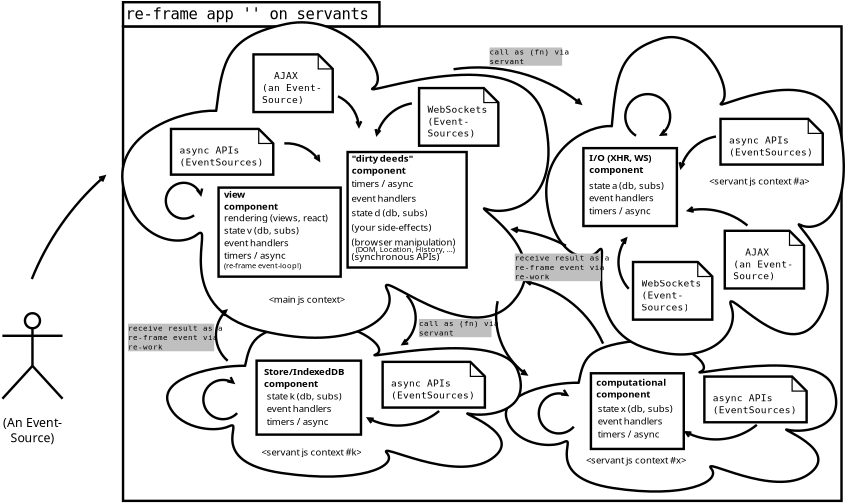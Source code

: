 <?xml version="1.0" encoding="UTF-8"?>
<dia:diagram xmlns:dia="http://www.lysator.liu.se/~alla/dia/">
  <dia:layer name="Background" visible="true" active="true">
    <dia:object type="UML - LargePackage" version="0" id="O0">
      <dia:attribute name="obj_pos">
        <dia:point val="1.238,-0.681"/>
      </dia:attribute>
      <dia:attribute name="obj_bb">
        <dia:rectangle val="1.188,-1.731;30.977,18.974"/>
      </dia:attribute>
      <dia:attribute name="meta">
        <dia:composite type="dict"/>
      </dia:attribute>
      <dia:attribute name="elem_corner">
        <dia:point val="1.238,-0.681"/>
      </dia:attribute>
      <dia:attribute name="elem_width">
        <dia:real val="29.689"/>
      </dia:attribute>
      <dia:attribute name="elem_height">
        <dia:real val="19.606"/>
      </dia:attribute>
      <dia:attribute name="line_width">
        <dia:real val="0.1"/>
      </dia:attribute>
      <dia:attribute name="line_colour">
        <dia:color val="#000000"/>
      </dia:attribute>
      <dia:attribute name="fill_colour">
        <dia:color val="#ffffff"/>
      </dia:attribute>
      <dia:attribute name="text_colour">
        <dia:color val="#000000"/>
      </dia:attribute>
      <dia:attribute name="stereotype">
        <dia:string>##</dia:string>
      </dia:attribute>
      <dia:attribute name="name">
        <dia:string>#re-frame app '' on servants#</dia:string>
      </dia:attribute>
    </dia:object>
    <dia:object type="UML - Actor" version="0" id="O1">
      <dia:attribute name="obj_pos">
        <dia:point val="-2.505,13.26"/>
      </dia:attribute>
      <dia:attribute name="obj_bb">
        <dia:rectangle val="-3.839,10.51;-1.171,17.185"/>
      </dia:attribute>
      <dia:attribute name="meta">
        <dia:composite type="dict"/>
      </dia:attribute>
      <dia:attribute name="elem_corner">
        <dia:point val="-3.755,10.56"/>
      </dia:attribute>
      <dia:attribute name="elem_width">
        <dia:real val="2.5"/>
      </dia:attribute>
      <dia:attribute name="elem_height">
        <dia:real val="5.4"/>
      </dia:attribute>
      <dia:attribute name="line_width">
        <dia:real val="0.1"/>
      </dia:attribute>
      <dia:attribute name="line_colour">
        <dia:color val="#000000"/>
      </dia:attribute>
      <dia:attribute name="fill_colour">
        <dia:color val="#ffffff"/>
      </dia:attribute>
      <dia:attribute name="text">
        <dia:composite type="text">
          <dia:attribute name="string">
            <dia:string>#(An Event-
Source)
#</dia:string>
          </dia:attribute>
          <dia:attribute name="font">
            <dia:font family="sans" style="0" name="Helvetica"/>
          </dia:attribute>
          <dia:attribute name="height">
            <dia:real val="0.635"/>
          </dia:attribute>
          <dia:attribute name="pos">
            <dia:point val="-2.505,15.795"/>
          </dia:attribute>
          <dia:attribute name="color">
            <dia:color val="#000000"/>
          </dia:attribute>
          <dia:attribute name="alignment">
            <dia:enum val="1"/>
          </dia:attribute>
        </dia:composite>
      </dia:attribute>
    </dia:object>
    <dia:object type="Standard - Text" version="1" id="O2">
      <dia:attribute name="obj_pos">
        <dia:point val="-2.505,13.26"/>
      </dia:attribute>
      <dia:attribute name="obj_bb">
        <dia:rectangle val="-2.505,12.665;-2.505,13.41"/>
      </dia:attribute>
      <dia:attribute name="text">
        <dia:composite type="text">
          <dia:attribute name="string">
            <dia:string>##</dia:string>
          </dia:attribute>
          <dia:attribute name="font">
            <dia:font family="sans" style="0" name="Helvetica"/>
          </dia:attribute>
          <dia:attribute name="height">
            <dia:real val="0.8"/>
          </dia:attribute>
          <dia:attribute name="pos">
            <dia:point val="-2.505,13.26"/>
          </dia:attribute>
          <dia:attribute name="color">
            <dia:color val="#000000"/>
          </dia:attribute>
          <dia:attribute name="alignment">
            <dia:enum val="0"/>
          </dia:attribute>
        </dia:composite>
      </dia:attribute>
      <dia:attribute name="valign">
        <dia:enum val="3"/>
      </dia:attribute>
      <dia:connections>
        <dia:connection handle="0" to="O1" connection="8"/>
      </dia:connections>
    </dia:object>
    <dia:object type="Standard - Text" version="1" id="O3">
      <dia:attribute name="obj_pos">
        <dia:point val="-2.505,13.26"/>
      </dia:attribute>
      <dia:attribute name="obj_bb">
        <dia:rectangle val="-2.505,12.665;-2.505,13.41"/>
      </dia:attribute>
      <dia:attribute name="text">
        <dia:composite type="text">
          <dia:attribute name="string">
            <dia:string>##</dia:string>
          </dia:attribute>
          <dia:attribute name="font">
            <dia:font family="sans" style="0" name="Helvetica"/>
          </dia:attribute>
          <dia:attribute name="height">
            <dia:real val="0.8"/>
          </dia:attribute>
          <dia:attribute name="pos">
            <dia:point val="-2.505,13.26"/>
          </dia:attribute>
          <dia:attribute name="color">
            <dia:color val="#000000"/>
          </dia:attribute>
          <dia:attribute name="alignment">
            <dia:enum val="0"/>
          </dia:attribute>
        </dia:composite>
      </dia:attribute>
      <dia:attribute name="valign">
        <dia:enum val="3"/>
      </dia:attribute>
      <dia:connections>
        <dia:connection handle="0" to="O1" connection="8"/>
      </dia:connections>
    </dia:object>
    <dia:object type="Standard - Text" version="1" id="O4">
      <dia:attribute name="obj_pos">
        <dia:point val="-2.505,13.26"/>
      </dia:attribute>
      <dia:attribute name="obj_bb">
        <dia:rectangle val="-2.505,12.665;-2.505,13.41"/>
      </dia:attribute>
      <dia:attribute name="text">
        <dia:composite type="text">
          <dia:attribute name="string">
            <dia:string>##</dia:string>
          </dia:attribute>
          <dia:attribute name="font">
            <dia:font family="sans" style="0" name="Helvetica"/>
          </dia:attribute>
          <dia:attribute name="height">
            <dia:real val="0.8"/>
          </dia:attribute>
          <dia:attribute name="pos">
            <dia:point val="-2.505,13.26"/>
          </dia:attribute>
          <dia:attribute name="color">
            <dia:color val="#000000"/>
          </dia:attribute>
          <dia:attribute name="alignment">
            <dia:enum val="0"/>
          </dia:attribute>
        </dia:composite>
      </dia:attribute>
      <dia:attribute name="valign">
        <dia:enum val="3"/>
      </dia:attribute>
      <dia:connections>
        <dia:connection handle="0" to="O1" connection="8"/>
      </dia:connections>
    </dia:object>
    <dia:object type="Standard - Text" version="1" id="O5">
      <dia:attribute name="obj_pos">
        <dia:point val="-2.505,13.26"/>
      </dia:attribute>
      <dia:attribute name="obj_bb">
        <dia:rectangle val="-2.505,12.665;-2.505,13.41"/>
      </dia:attribute>
      <dia:attribute name="text">
        <dia:composite type="text">
          <dia:attribute name="string">
            <dia:string>##</dia:string>
          </dia:attribute>
          <dia:attribute name="font">
            <dia:font family="sans" style="0" name="Helvetica"/>
          </dia:attribute>
          <dia:attribute name="height">
            <dia:real val="0.8"/>
          </dia:attribute>
          <dia:attribute name="pos">
            <dia:point val="-2.505,13.26"/>
          </dia:attribute>
          <dia:attribute name="color">
            <dia:color val="#000000"/>
          </dia:attribute>
          <dia:attribute name="alignment">
            <dia:enum val="0"/>
          </dia:attribute>
        </dia:composite>
      </dia:attribute>
      <dia:attribute name="valign">
        <dia:enum val="3"/>
      </dia:attribute>
      <dia:connections>
        <dia:connection handle="0" to="O1" connection="8"/>
      </dia:connections>
    </dia:object>
    <dia:object type="Standard - Text" version="1" id="O6">
      <dia:attribute name="obj_pos">
        <dia:point val="-2.505,13.26"/>
      </dia:attribute>
      <dia:attribute name="obj_bb">
        <dia:rectangle val="-2.505,12.665;-2.505,13.41"/>
      </dia:attribute>
      <dia:attribute name="text">
        <dia:composite type="text">
          <dia:attribute name="string">
            <dia:string>##</dia:string>
          </dia:attribute>
          <dia:attribute name="font">
            <dia:font family="sans" style="0" name="Helvetica"/>
          </dia:attribute>
          <dia:attribute name="height">
            <dia:real val="0.8"/>
          </dia:attribute>
          <dia:attribute name="pos">
            <dia:point val="-2.505,13.26"/>
          </dia:attribute>
          <dia:attribute name="color">
            <dia:color val="#000000"/>
          </dia:attribute>
          <dia:attribute name="alignment">
            <dia:enum val="0"/>
          </dia:attribute>
        </dia:composite>
      </dia:attribute>
      <dia:attribute name="valign">
        <dia:enum val="3"/>
      </dia:attribute>
      <dia:connections>
        <dia:connection handle="0" to="O1" connection="8"/>
      </dia:connections>
    </dia:object>
    <dia:object type="Standard - Text" version="1" id="O7">
      <dia:attribute name="obj_pos">
        <dia:point val="2.927,1.754"/>
      </dia:attribute>
      <dia:attribute name="obj_bb">
        <dia:rectangle val="2.927,1.159;2.927,1.904"/>
      </dia:attribute>
      <dia:attribute name="text">
        <dia:composite type="text">
          <dia:attribute name="string">
            <dia:string>##</dia:string>
          </dia:attribute>
          <dia:attribute name="font">
            <dia:font family="sans" style="0" name="Helvetica"/>
          </dia:attribute>
          <dia:attribute name="height">
            <dia:real val="0.8"/>
          </dia:attribute>
          <dia:attribute name="pos">
            <dia:point val="2.927,1.754"/>
          </dia:attribute>
          <dia:attribute name="color">
            <dia:color val="#000000"/>
          </dia:attribute>
          <dia:attribute name="alignment">
            <dia:enum val="0"/>
          </dia:attribute>
        </dia:composite>
      </dia:attribute>
      <dia:attribute name="valign">
        <dia:enum val="3"/>
      </dia:attribute>
      <dia:childnode parent="O0"/>
    </dia:object>
    <dia:object type="Standard - Text" version="1" id="O8">
      <dia:attribute name="obj_pos">
        <dia:point val="3.199,1.849"/>
      </dia:attribute>
      <dia:attribute name="obj_bb">
        <dia:rectangle val="3.199,1.254;3.199,1.999"/>
      </dia:attribute>
      <dia:attribute name="text">
        <dia:composite type="text">
          <dia:attribute name="string">
            <dia:string>##</dia:string>
          </dia:attribute>
          <dia:attribute name="font">
            <dia:font family="sans" style="0" name="Helvetica"/>
          </dia:attribute>
          <dia:attribute name="height">
            <dia:real val="0.8"/>
          </dia:attribute>
          <dia:attribute name="pos">
            <dia:point val="3.199,1.849"/>
          </dia:attribute>
          <dia:attribute name="color">
            <dia:color val="#000000"/>
          </dia:attribute>
          <dia:attribute name="alignment">
            <dia:enum val="0"/>
          </dia:attribute>
        </dia:composite>
      </dia:attribute>
      <dia:attribute name="valign">
        <dia:enum val="3"/>
      </dia:attribute>
      <dia:childnode parent="O0"/>
    </dia:object>
    <dia:object type="Standard - Text" version="1" id="O9">
      <dia:attribute name="obj_pos">
        <dia:point val="5.166,0.645"/>
      </dia:attribute>
      <dia:attribute name="obj_bb">
        <dia:rectangle val="5.166,0.05;5.166,0.795"/>
      </dia:attribute>
      <dia:attribute name="text">
        <dia:composite type="text">
          <dia:attribute name="string">
            <dia:string>##</dia:string>
          </dia:attribute>
          <dia:attribute name="font">
            <dia:font family="sans" style="0" name="Helvetica"/>
          </dia:attribute>
          <dia:attribute name="height">
            <dia:real val="0.8"/>
          </dia:attribute>
          <dia:attribute name="pos">
            <dia:point val="5.166,0.645"/>
          </dia:attribute>
          <dia:attribute name="color">
            <dia:color val="#000000"/>
          </dia:attribute>
          <dia:attribute name="alignment">
            <dia:enum val="0"/>
          </dia:attribute>
        </dia:composite>
      </dia:attribute>
      <dia:attribute name="valign">
        <dia:enum val="3"/>
      </dia:attribute>
      <dia:childnode parent="O0"/>
    </dia:object>
    <dia:object type="Standard - Text" version="1" id="O10">
      <dia:attribute name="obj_pos">
        <dia:point val="4.788,1.948"/>
      </dia:attribute>
      <dia:attribute name="obj_bb">
        <dia:rectangle val="4.788,1.353;4.788,2.098"/>
      </dia:attribute>
      <dia:attribute name="text">
        <dia:composite type="text">
          <dia:attribute name="string">
            <dia:string>##</dia:string>
          </dia:attribute>
          <dia:attribute name="font">
            <dia:font family="sans" style="0" name="Helvetica"/>
          </dia:attribute>
          <dia:attribute name="height">
            <dia:real val="0.8"/>
          </dia:attribute>
          <dia:attribute name="pos">
            <dia:point val="4.788,1.948"/>
          </dia:attribute>
          <dia:attribute name="color">
            <dia:color val="#000000"/>
          </dia:attribute>
          <dia:attribute name="alignment">
            <dia:enum val="0"/>
          </dia:attribute>
        </dia:composite>
      </dia:attribute>
      <dia:attribute name="valign">
        <dia:enum val="3"/>
      </dia:attribute>
      <dia:childnode parent="O0"/>
    </dia:object>
    <dia:object type="Standard - Text" version="1" id="O11">
      <dia:attribute name="obj_pos">
        <dia:point val="4.75,2.01"/>
      </dia:attribute>
      <dia:attribute name="obj_bb">
        <dia:rectangle val="4.75,1.415;4.75,2.16"/>
      </dia:attribute>
      <dia:attribute name="text">
        <dia:composite type="text">
          <dia:attribute name="string">
            <dia:string>##</dia:string>
          </dia:attribute>
          <dia:attribute name="font">
            <dia:font family="sans" style="0" name="Helvetica"/>
          </dia:attribute>
          <dia:attribute name="height">
            <dia:real val="0.8"/>
          </dia:attribute>
          <dia:attribute name="pos">
            <dia:point val="4.75,2.01"/>
          </dia:attribute>
          <dia:attribute name="color">
            <dia:color val="#000000"/>
          </dia:attribute>
          <dia:attribute name="alignment">
            <dia:enum val="0"/>
          </dia:attribute>
        </dia:composite>
      </dia:attribute>
      <dia:attribute name="valign">
        <dia:enum val="3"/>
      </dia:attribute>
      <dia:childnode parent="O0"/>
    </dia:object>
    <dia:object type="Standard - Text" version="1" id="O12">
      <dia:attribute name="obj_pos">
        <dia:point val="2.5,-0.352"/>
      </dia:attribute>
      <dia:attribute name="obj_bb">
        <dia:rectangle val="2.5,-0.947;2.5,-0.202"/>
      </dia:attribute>
      <dia:attribute name="text">
        <dia:composite type="text">
          <dia:attribute name="string">
            <dia:string>##</dia:string>
          </dia:attribute>
          <dia:attribute name="font">
            <dia:font family="sans" style="0" name="Helvetica"/>
          </dia:attribute>
          <dia:attribute name="height">
            <dia:real val="0.8"/>
          </dia:attribute>
          <dia:attribute name="pos">
            <dia:point val="2.5,-0.352"/>
          </dia:attribute>
          <dia:attribute name="color">
            <dia:color val="#000000"/>
          </dia:attribute>
          <dia:attribute name="alignment">
            <dia:enum val="0"/>
          </dia:attribute>
        </dia:composite>
      </dia:attribute>
      <dia:attribute name="valign">
        <dia:enum val="3"/>
      </dia:attribute>
      <dia:childnode parent="O0"/>
    </dia:object>
    <dia:object type="Standard - Text" version="1" id="O13">
      <dia:attribute name="obj_pos">
        <dia:point val="2.663,1.298"/>
      </dia:attribute>
      <dia:attribute name="obj_bb">
        <dia:rectangle val="2.663,0.703;2.663,1.448"/>
      </dia:attribute>
      <dia:attribute name="text">
        <dia:composite type="text">
          <dia:attribute name="string">
            <dia:string>##</dia:string>
          </dia:attribute>
          <dia:attribute name="font">
            <dia:font family="sans" style="0" name="Helvetica"/>
          </dia:attribute>
          <dia:attribute name="height">
            <dia:real val="0.8"/>
          </dia:attribute>
          <dia:attribute name="pos">
            <dia:point val="2.663,1.298"/>
          </dia:attribute>
          <dia:attribute name="color">
            <dia:color val="#000000"/>
          </dia:attribute>
          <dia:attribute name="alignment">
            <dia:enum val="0"/>
          </dia:attribute>
        </dia:composite>
      </dia:attribute>
      <dia:attribute name="valign">
        <dia:enum val="3"/>
      </dia:attribute>
      <dia:childnode parent="O0"/>
    </dia:object>
    <dia:object type="Standard - Text" version="1" id="O14">
      <dia:attribute name="obj_pos">
        <dia:point val="1.238,2.085"/>
      </dia:attribute>
      <dia:attribute name="obj_bb">
        <dia:rectangle val="1.238,1.49;1.238,2.235"/>
      </dia:attribute>
      <dia:attribute name="text">
        <dia:composite type="text">
          <dia:attribute name="string">
            <dia:string>##</dia:string>
          </dia:attribute>
          <dia:attribute name="font">
            <dia:font family="sans" style="0" name="Helvetica"/>
          </dia:attribute>
          <dia:attribute name="height">
            <dia:real val="0.8"/>
          </dia:attribute>
          <dia:attribute name="pos">
            <dia:point val="1.238,2.085"/>
          </dia:attribute>
          <dia:attribute name="color">
            <dia:color val="#000000"/>
          </dia:attribute>
          <dia:attribute name="alignment">
            <dia:enum val="0"/>
          </dia:attribute>
        </dia:composite>
      </dia:attribute>
      <dia:attribute name="valign">
        <dia:enum val="3"/>
      </dia:attribute>
      <dia:childnode parent="O0"/>
    </dia:object>
    <dia:object type="Network - Cloud" version="1" id="O15">
      <dia:attribute name="obj_pos">
        <dia:point val="17.058,12.293"/>
      </dia:attribute>
      <dia:attribute name="obj_bb">
        <dia:rectangle val="17.058,12.293;30.706,18.539"/>
      </dia:attribute>
      <dia:attribute name="meta">
        <dia:composite type="dict"/>
      </dia:attribute>
      <dia:attribute name="elem_corner">
        <dia:point val="17.058,12.293"/>
      </dia:attribute>
      <dia:attribute name="elem_width">
        <dia:real val="13.649"/>
      </dia:attribute>
      <dia:attribute name="elem_height">
        <dia:real val="6.246"/>
      </dia:attribute>
      <dia:attribute name="line_width">
        <dia:real val="0.1"/>
      </dia:attribute>
      <dia:attribute name="line_colour">
        <dia:color val="#000000"/>
      </dia:attribute>
      <dia:attribute name="fill_colour">
        <dia:color val="#ffffff"/>
      </dia:attribute>
      <dia:attribute name="show_background">
        <dia:boolean val="true"/>
      </dia:attribute>
      <dia:attribute name="line_style">
        <dia:enum val="0"/>
        <dia:real val="1"/>
      </dia:attribute>
      <dia:attribute name="padding">
        <dia:real val="0.1"/>
      </dia:attribute>
      <dia:attribute name="text">
        <dia:composite type="text">
          <dia:attribute name="string">
            <dia:string>##</dia:string>
          </dia:attribute>
          <dia:attribute name="font">
            <dia:font family="sans" style="0" name="Helvetica"/>
          </dia:attribute>
          <dia:attribute name="height">
            <dia:real val="0.8"/>
          </dia:attribute>
          <dia:attribute name="pos">
            <dia:point val="24.248,15.726"/>
          </dia:attribute>
          <dia:attribute name="color">
            <dia:color val="#000000"/>
          </dia:attribute>
          <dia:attribute name="alignment">
            <dia:enum val="1"/>
          </dia:attribute>
        </dia:composite>
      </dia:attribute>
      <dia:attribute name="flip_horizontal">
        <dia:boolean val="false"/>
      </dia:attribute>
      <dia:attribute name="flip_vertical">
        <dia:boolean val="false"/>
      </dia:attribute>
      <dia:attribute name="subscale">
        <dia:real val="1"/>
      </dia:attribute>
    </dia:object>
    <dia:object type="Standard - Box" version="0" id="O16">
      <dia:attribute name="obj_pos">
        <dia:point val="20.572,13.652"/>
      </dia:attribute>
      <dia:attribute name="obj_bb">
        <dia:rectangle val="20.522,13.602;24.459,16.829"/>
      </dia:attribute>
      <dia:attribute name="elem_corner">
        <dia:point val="20.572,13.652"/>
      </dia:attribute>
      <dia:attribute name="elem_width">
        <dia:real val="3.837"/>
      </dia:attribute>
      <dia:attribute name="elem_height">
        <dia:real val="3.127"/>
      </dia:attribute>
      <dia:attribute name="show_background">
        <dia:boolean val="true"/>
      </dia:attribute>
    </dia:object>
    <dia:object type="Standard - Text" version="1" id="O17">
      <dia:attribute name="obj_pos">
        <dia:point val="20.788,14.163"/>
      </dia:attribute>
      <dia:attribute name="obj_bb">
        <dia:rectangle val="20.788,13.795;24.008,14.749"/>
      </dia:attribute>
      <dia:attribute name="text">
        <dia:composite type="text">
          <dia:attribute name="string">
            <dia:string>#computational
component#</dia:string>
          </dia:attribute>
          <dia:attribute name="font">
            <dia:font family="sans" style="80" name="Helvetica-Bold"/>
          </dia:attribute>
          <dia:attribute name="height">
            <dia:real val="0.494"/>
          </dia:attribute>
          <dia:attribute name="pos">
            <dia:point val="20.788,14.163"/>
          </dia:attribute>
          <dia:attribute name="color">
            <dia:color val="#000000"/>
          </dia:attribute>
          <dia:attribute name="alignment">
            <dia:enum val="0"/>
          </dia:attribute>
        </dia:composite>
      </dia:attribute>
      <dia:attribute name="valign">
        <dia:enum val="3"/>
      </dia:attribute>
    </dia:object>
    <dia:object type="Standard - Text" version="1" id="O18">
      <dia:attribute name="obj_pos">
        <dia:point val="20.859,15.252"/>
      </dia:attribute>
      <dia:attribute name="obj_bb">
        <dia:rectangle val="20.859,14.884;24.314,15.345"/>
      </dia:attribute>
      <dia:attribute name="text">
        <dia:composite type="text">
          <dia:attribute name="string">
            <dia:string>#state x (db, subs)#</dia:string>
          </dia:attribute>
          <dia:attribute name="font">
            <dia:font family="sans" style="0" name="Helvetica"/>
          </dia:attribute>
          <dia:attribute name="height">
            <dia:real val="0.494"/>
          </dia:attribute>
          <dia:attribute name="pos">
            <dia:point val="20.859,15.252"/>
          </dia:attribute>
          <dia:attribute name="color">
            <dia:color val="#000000"/>
          </dia:attribute>
          <dia:attribute name="alignment">
            <dia:enum val="0"/>
          </dia:attribute>
        </dia:composite>
      </dia:attribute>
      <dia:attribute name="valign">
        <dia:enum val="3"/>
      </dia:attribute>
    </dia:object>
    <dia:object type="Standard - Text" version="1" id="O19">
      <dia:attribute name="obj_pos">
        <dia:point val="20.859,15.763"/>
      </dia:attribute>
      <dia:attribute name="obj_bb">
        <dia:rectangle val="20.859,15.395;23.822,15.855"/>
      </dia:attribute>
      <dia:attribute name="text">
        <dia:composite type="text">
          <dia:attribute name="string">
            <dia:string>#event handlers#</dia:string>
          </dia:attribute>
          <dia:attribute name="font">
            <dia:font family="sans" style="0" name="Helvetica"/>
          </dia:attribute>
          <dia:attribute name="height">
            <dia:real val="0.494"/>
          </dia:attribute>
          <dia:attribute name="pos">
            <dia:point val="20.859,15.763"/>
          </dia:attribute>
          <dia:attribute name="color">
            <dia:color val="#000000"/>
          </dia:attribute>
          <dia:attribute name="alignment">
            <dia:enum val="0"/>
          </dia:attribute>
        </dia:composite>
      </dia:attribute>
      <dia:attribute name="valign">
        <dia:enum val="3"/>
      </dia:attribute>
    </dia:object>
    <dia:object type="Standard - Text" version="1" id="O20">
      <dia:attribute name="obj_pos">
        <dia:point val="20.859,16.301"/>
      </dia:attribute>
      <dia:attribute name="obj_bb">
        <dia:rectangle val="20.859,15.933;23.652,16.393"/>
      </dia:attribute>
      <dia:attribute name="text">
        <dia:composite type="text">
          <dia:attribute name="string">
            <dia:string>#timers / async#</dia:string>
          </dia:attribute>
          <dia:attribute name="font">
            <dia:font family="sans" style="0" name="Helvetica"/>
          </dia:attribute>
          <dia:attribute name="height">
            <dia:real val="0.494"/>
          </dia:attribute>
          <dia:attribute name="pos">
            <dia:point val="20.859,16.301"/>
          </dia:attribute>
          <dia:attribute name="color">
            <dia:color val="#000000"/>
          </dia:attribute>
          <dia:attribute name="alignment">
            <dia:enum val="0"/>
          </dia:attribute>
        </dia:composite>
      </dia:attribute>
      <dia:attribute name="valign">
        <dia:enum val="3"/>
      </dia:attribute>
    </dia:object>
    <dia:object type="Standard - Arc" version="0" id="O21">
      <dia:attribute name="obj_pos">
        <dia:point val="19.866,15.86"/>
      </dia:attribute>
      <dia:attribute name="obj_bb">
        <dia:rectangle val="18.369,14.244;19.923,16.189"/>
      </dia:attribute>
      <dia:attribute name="conn_endpoints">
        <dia:point val="19.866,15.86"/>
        <dia:point val="19.679,14.606"/>
      </dia:attribute>
      <dia:attribute name="curve_distance">
        <dia:real val="-1.36"/>
      </dia:attribute>
      <dia:attribute name="line_width">
        <dia:real val="0.1"/>
      </dia:attribute>
      <dia:attribute name="end_arrow">
        <dia:enum val="1"/>
      </dia:attribute>
      <dia:attribute name="end_arrow_length">
        <dia:real val="0.22"/>
      </dia:attribute>
      <dia:attribute name="end_arrow_width">
        <dia:real val="0.22"/>
      </dia:attribute>
    </dia:object>
    <dia:object type="UML - Note" version="0" id="O22">
      <dia:attribute name="obj_pos">
        <dia:point val="25.26,13.788"/>
      </dia:attribute>
      <dia:attribute name="obj_bb">
        <dia:rectangle val="25.21,13.738;29.535,15.726"/>
      </dia:attribute>
      <dia:attribute name="meta">
        <dia:composite type="dict"/>
      </dia:attribute>
      <dia:attribute name="elem_corner">
        <dia:point val="25.26,13.788"/>
      </dia:attribute>
      <dia:attribute name="elem_width">
        <dia:real val="4.225"/>
      </dia:attribute>
      <dia:attribute name="elem_height">
        <dia:real val="1.888"/>
      </dia:attribute>
      <dia:attribute name="line_width">
        <dia:real val="0.1"/>
      </dia:attribute>
      <dia:attribute name="line_colour">
        <dia:color val="#000000"/>
      </dia:attribute>
      <dia:attribute name="fill_colour">
        <dia:color val="#ffffff"/>
      </dia:attribute>
      <dia:attribute name="text">
        <dia:composite type="text">
          <dia:attribute name="string">
            <dia:string>#async APIs
(EventSources)#</dia:string>
          </dia:attribute>
          <dia:attribute name="font">
            <dia:font family="monospace" style="0" name="Courier"/>
          </dia:attribute>
          <dia:attribute name="height">
            <dia:real val="0.494"/>
          </dia:attribute>
          <dia:attribute name="pos">
            <dia:point val="25.61,14.805"/>
          </dia:attribute>
          <dia:attribute name="color">
            <dia:color val="#000000"/>
          </dia:attribute>
          <dia:attribute name="alignment">
            <dia:enum val="0"/>
          </dia:attribute>
        </dia:composite>
      </dia:attribute>
    </dia:object>
    <dia:object type="Standard - Text" version="1" id="O23">
      <dia:attribute name="obj_pos">
        <dia:point val="20.373,17.38"/>
      </dia:attribute>
      <dia:attribute name="obj_bb">
        <dia:rectangle val="20.373,17.001;25.282,17.495"/>
      </dia:attribute>
      <dia:attribute name="text">
        <dia:composite type="text">
          <dia:attribute name="string">
            <dia:string>#&lt;servant js context #x&gt;#</dia:string>
          </dia:attribute>
          <dia:attribute name="font">
            <dia:font family="sans" style="0" name="Helvetica"/>
          </dia:attribute>
          <dia:attribute name="height">
            <dia:real val="0.494"/>
          </dia:attribute>
          <dia:attribute name="pos">
            <dia:point val="20.373,17.38"/>
          </dia:attribute>
          <dia:attribute name="color">
            <dia:color val="#000000"/>
          </dia:attribute>
          <dia:attribute name="alignment">
            <dia:enum val="0"/>
          </dia:attribute>
        </dia:composite>
      </dia:attribute>
      <dia:attribute name="valign">
        <dia:enum val="3"/>
      </dia:attribute>
    </dia:object>
    <dia:object type="Network - Cloud" version="1" id="O24">
      <dia:attribute name="obj_pos">
        <dia:point val="3.062,11.56"/>
      </dia:attribute>
      <dia:attribute name="obj_bb">
        <dia:rectangle val="3.062,11.56;17.674,17.922"/>
      </dia:attribute>
      <dia:attribute name="meta">
        <dia:composite type="dict"/>
      </dia:attribute>
      <dia:attribute name="elem_corner">
        <dia:point val="3.062,11.56"/>
      </dia:attribute>
      <dia:attribute name="elem_width">
        <dia:real val="14.612"/>
      </dia:attribute>
      <dia:attribute name="elem_height">
        <dia:real val="6.362"/>
      </dia:attribute>
      <dia:attribute name="line_width">
        <dia:real val="0.1"/>
      </dia:attribute>
      <dia:attribute name="line_colour">
        <dia:color val="#000000"/>
      </dia:attribute>
      <dia:attribute name="fill_colour">
        <dia:color val="#ffffff"/>
      </dia:attribute>
      <dia:attribute name="show_background">
        <dia:boolean val="true"/>
      </dia:attribute>
      <dia:attribute name="line_style">
        <dia:enum val="0"/>
        <dia:real val="1"/>
      </dia:attribute>
      <dia:attribute name="padding">
        <dia:real val="0.1"/>
      </dia:attribute>
      <dia:attribute name="text">
        <dia:composite type="text">
          <dia:attribute name="string">
            <dia:string>##</dia:string>
          </dia:attribute>
          <dia:attribute name="font">
            <dia:font family="sans" style="0" name="Helvetica"/>
          </dia:attribute>
          <dia:attribute name="height">
            <dia:real val="0.8"/>
          </dia:attribute>
          <dia:attribute name="pos">
            <dia:point val="10.76,15.053"/>
          </dia:attribute>
          <dia:attribute name="color">
            <dia:color val="#000000"/>
          </dia:attribute>
          <dia:attribute name="alignment">
            <dia:enum val="1"/>
          </dia:attribute>
        </dia:composite>
      </dia:attribute>
      <dia:attribute name="flip_horizontal">
        <dia:boolean val="false"/>
      </dia:attribute>
      <dia:attribute name="flip_vertical">
        <dia:boolean val="false"/>
      </dia:attribute>
      <dia:attribute name="subscale">
        <dia:real val="1"/>
      </dia:attribute>
    </dia:object>
    <dia:object type="Standard - Box" version="0" id="O25">
      <dia:attribute name="obj_pos">
        <dia:point val="6.757,13.131"/>
      </dia:attribute>
      <dia:attribute name="obj_bb">
        <dia:rectangle val="6.707,13.081;11.12,16.237"/>
      </dia:attribute>
      <dia:attribute name="elem_corner">
        <dia:point val="6.757,13.131"/>
      </dia:attribute>
      <dia:attribute name="elem_width">
        <dia:real val="4.313"/>
      </dia:attribute>
      <dia:attribute name="elem_height">
        <dia:real val="3.056"/>
      </dia:attribute>
      <dia:attribute name="show_background">
        <dia:boolean val="true"/>
      </dia:attribute>
    </dia:object>
    <dia:object type="Standard - Text" version="1" id="O26">
      <dia:attribute name="obj_pos">
        <dia:point val="7.064,13.721"/>
      </dia:attribute>
      <dia:attribute name="obj_bb">
        <dia:rectangle val="7.064,13.354;10.829,14.308"/>
      </dia:attribute>
      <dia:attribute name="text">
        <dia:composite type="text">
          <dia:attribute name="string">
            <dia:string>#Store/IndexedDB
component#</dia:string>
          </dia:attribute>
          <dia:attribute name="font">
            <dia:font family="sans" style="80" name="Helvetica-Bold"/>
          </dia:attribute>
          <dia:attribute name="height">
            <dia:real val="0.494"/>
          </dia:attribute>
          <dia:attribute name="pos">
            <dia:point val="7.064,13.721"/>
          </dia:attribute>
          <dia:attribute name="color">
            <dia:color val="#000000"/>
          </dia:attribute>
          <dia:attribute name="alignment">
            <dia:enum val="0"/>
          </dia:attribute>
        </dia:composite>
      </dia:attribute>
      <dia:attribute name="valign">
        <dia:enum val="3"/>
      </dia:attribute>
    </dia:object>
    <dia:object type="Standard - Text" version="1" id="O27">
      <dia:attribute name="obj_pos">
        <dia:point val="8.641,13.844"/>
      </dia:attribute>
      <dia:attribute name="obj_bb">
        <dia:rectangle val="8.641,13.249;8.641,13.994"/>
      </dia:attribute>
      <dia:attribute name="text">
        <dia:composite type="text">
          <dia:attribute name="string">
            <dia:string>##</dia:string>
          </dia:attribute>
          <dia:attribute name="font">
            <dia:font family="sans" style="0" name="Helvetica"/>
          </dia:attribute>
          <dia:attribute name="height">
            <dia:real val="0.8"/>
          </dia:attribute>
          <dia:attribute name="pos">
            <dia:point val="8.641,13.844"/>
          </dia:attribute>
          <dia:attribute name="color">
            <dia:color val="#000000"/>
          </dia:attribute>
          <dia:attribute name="alignment">
            <dia:enum val="0"/>
          </dia:attribute>
        </dia:composite>
      </dia:attribute>
      <dia:attribute name="valign">
        <dia:enum val="3"/>
      </dia:attribute>
    </dia:object>
    <dia:object type="Standard - Text" version="1" id="O28">
      <dia:attribute name="obj_pos">
        <dia:point val="7.172,14.738"/>
      </dia:attribute>
      <dia:attribute name="obj_bb">
        <dia:rectangle val="7.172,14.371;10.622,14.831"/>
      </dia:attribute>
      <dia:attribute name="text">
        <dia:composite type="text">
          <dia:attribute name="string">
            <dia:string>#state k (db, subs)#</dia:string>
          </dia:attribute>
          <dia:attribute name="font">
            <dia:font family="sans" style="0" name="Helvetica"/>
          </dia:attribute>
          <dia:attribute name="height">
            <dia:real val="0.494"/>
          </dia:attribute>
          <dia:attribute name="pos">
            <dia:point val="7.172,14.738"/>
          </dia:attribute>
          <dia:attribute name="color">
            <dia:color val="#000000"/>
          </dia:attribute>
          <dia:attribute name="alignment">
            <dia:enum val="0"/>
          </dia:attribute>
        </dia:composite>
      </dia:attribute>
      <dia:attribute name="valign">
        <dia:enum val="3"/>
      </dia:attribute>
    </dia:object>
    <dia:object type="Standard - Text" version="1" id="O29">
      <dia:attribute name="obj_pos">
        <dia:point val="7.172,15.249"/>
      </dia:attribute>
      <dia:attribute name="obj_bb">
        <dia:rectangle val="7.172,14.882;10.134,15.342"/>
      </dia:attribute>
      <dia:attribute name="text">
        <dia:composite type="text">
          <dia:attribute name="string">
            <dia:string>#event handlers#</dia:string>
          </dia:attribute>
          <dia:attribute name="font">
            <dia:font family="sans" style="0" name="Helvetica"/>
          </dia:attribute>
          <dia:attribute name="height">
            <dia:real val="0.494"/>
          </dia:attribute>
          <dia:attribute name="pos">
            <dia:point val="7.172,15.249"/>
          </dia:attribute>
          <dia:attribute name="color">
            <dia:color val="#000000"/>
          </dia:attribute>
          <dia:attribute name="alignment">
            <dia:enum val="0"/>
          </dia:attribute>
        </dia:composite>
      </dia:attribute>
      <dia:attribute name="valign">
        <dia:enum val="3"/>
      </dia:attribute>
    </dia:object>
    <dia:object type="Standard - Text" version="1" id="O30">
      <dia:attribute name="obj_pos">
        <dia:point val="7.172,15.787"/>
      </dia:attribute>
      <dia:attribute name="obj_bb">
        <dia:rectangle val="7.172,15.42;9.964,15.88"/>
      </dia:attribute>
      <dia:attribute name="text">
        <dia:composite type="text">
          <dia:attribute name="string">
            <dia:string>#timers / async#</dia:string>
          </dia:attribute>
          <dia:attribute name="font">
            <dia:font family="sans" style="0" name="Helvetica"/>
          </dia:attribute>
          <dia:attribute name="height">
            <dia:real val="0.494"/>
          </dia:attribute>
          <dia:attribute name="pos">
            <dia:point val="7.172,15.787"/>
          </dia:attribute>
          <dia:attribute name="color">
            <dia:color val="#000000"/>
          </dia:attribute>
          <dia:attribute name="alignment">
            <dia:enum val="0"/>
          </dia:attribute>
        </dia:composite>
      </dia:attribute>
      <dia:attribute name="valign">
        <dia:enum val="3"/>
      </dia:attribute>
    </dia:object>
    <dia:object type="Standard - Arc" version="0" id="O31">
      <dia:attribute name="obj_pos">
        <dia:point val="5.954,15.3"/>
      </dia:attribute>
      <dia:attribute name="obj_bb">
        <dia:rectangle val="4.506,13.717;6.007,15.6"/>
      </dia:attribute>
      <dia:attribute name="conn_endpoints">
        <dia:point val="5.954,15.3"/>
        <dia:point val="5.876,14.105"/>
      </dia:attribute>
      <dia:attribute name="curve_distance">
        <dia:real val="-1.36"/>
      </dia:attribute>
      <dia:attribute name="line_width">
        <dia:real val="0.1"/>
      </dia:attribute>
      <dia:attribute name="end_arrow">
        <dia:enum val="1"/>
      </dia:attribute>
      <dia:attribute name="end_arrow_length">
        <dia:real val="0.22"/>
      </dia:attribute>
      <dia:attribute name="end_arrow_width">
        <dia:real val="0.22"/>
      </dia:attribute>
    </dia:object>
    <dia:object type="UML - Note" version="0" id="O32">
      <dia:attribute name="obj_pos">
        <dia:point val="11.965,13.181"/>
      </dia:attribute>
      <dia:attribute name="obj_bb">
        <dia:rectangle val="11.915,13.132;16.24,15.119"/>
      </dia:attribute>
      <dia:attribute name="meta">
        <dia:composite type="dict"/>
      </dia:attribute>
      <dia:attribute name="elem_corner">
        <dia:point val="11.965,13.181"/>
      </dia:attribute>
      <dia:attribute name="elem_width">
        <dia:real val="4.225"/>
      </dia:attribute>
      <dia:attribute name="elem_height">
        <dia:real val="1.888"/>
      </dia:attribute>
      <dia:attribute name="line_width">
        <dia:real val="0.1"/>
      </dia:attribute>
      <dia:attribute name="line_colour">
        <dia:color val="#000000"/>
      </dia:attribute>
      <dia:attribute name="fill_colour">
        <dia:color val="#ffffff"/>
      </dia:attribute>
      <dia:attribute name="text">
        <dia:composite type="text">
          <dia:attribute name="string">
            <dia:string>#async APIs
(EventSources)#</dia:string>
          </dia:attribute>
          <dia:attribute name="font">
            <dia:font family="monospace" style="0" name="Courier"/>
          </dia:attribute>
          <dia:attribute name="height">
            <dia:real val="0.494"/>
          </dia:attribute>
          <dia:attribute name="pos">
            <dia:point val="12.315,14.199"/>
          </dia:attribute>
          <dia:attribute name="color">
            <dia:color val="#000000"/>
          </dia:attribute>
          <dia:attribute name="alignment">
            <dia:enum val="0"/>
          </dia:attribute>
        </dia:composite>
      </dia:attribute>
    </dia:object>
    <dia:object type="Standard - Text" version="1" id="O33">
      <dia:attribute name="obj_pos">
        <dia:point val="6.956,17.044"/>
      </dia:attribute>
      <dia:attribute name="obj_bb">
        <dia:rectangle val="6.956,16.665;11.86,17.16"/>
      </dia:attribute>
      <dia:attribute name="text">
        <dia:composite type="text">
          <dia:attribute name="string">
            <dia:string>#&lt;servant js context #k&gt;#</dia:string>
          </dia:attribute>
          <dia:attribute name="font">
            <dia:font family="sans" style="0" name="Helvetica"/>
          </dia:attribute>
          <dia:attribute name="height">
            <dia:real val="0.494"/>
          </dia:attribute>
          <dia:attribute name="pos">
            <dia:point val="6.956,17.044"/>
          </dia:attribute>
          <dia:attribute name="color">
            <dia:color val="#000000"/>
          </dia:attribute>
          <dia:attribute name="alignment">
            <dia:enum val="0"/>
          </dia:attribute>
        </dia:composite>
      </dia:attribute>
      <dia:attribute name="valign">
        <dia:enum val="3"/>
      </dia:attribute>
    </dia:object>
    <dia:object type="Network - Cloud" version="1" id="O34">
      <dia:attribute name="obj_pos">
        <dia:point val="18.726,-0.239"/>
      </dia:attribute>
      <dia:attribute name="obj_bb">
        <dia:rectangle val="18.726,-0.239;31.021,12.876"/>
      </dia:attribute>
      <dia:attribute name="meta">
        <dia:composite type="dict"/>
      </dia:attribute>
      <dia:attribute name="elem_corner">
        <dia:point val="18.726,-0.239"/>
      </dia:attribute>
      <dia:attribute name="elem_width">
        <dia:real val="12.295"/>
      </dia:attribute>
      <dia:attribute name="elem_height">
        <dia:real val="13.115"/>
      </dia:attribute>
      <dia:attribute name="line_width">
        <dia:real val="0.1"/>
      </dia:attribute>
      <dia:attribute name="line_colour">
        <dia:color val="#000000"/>
      </dia:attribute>
      <dia:attribute name="fill_colour">
        <dia:color val="#ffffff"/>
      </dia:attribute>
      <dia:attribute name="show_background">
        <dia:boolean val="true"/>
      </dia:attribute>
      <dia:attribute name="line_style">
        <dia:enum val="0"/>
        <dia:real val="1"/>
      </dia:attribute>
      <dia:attribute name="padding">
        <dia:real val="0.1"/>
      </dia:attribute>
      <dia:attribute name="text">
        <dia:composite type="text">
          <dia:attribute name="string">
            <dia:string>##</dia:string>
          </dia:attribute>
          <dia:attribute name="font">
            <dia:font family="sans" style="0" name="Helvetica"/>
          </dia:attribute>
          <dia:attribute name="height">
            <dia:real val="0.8"/>
          </dia:attribute>
          <dia:attribute name="pos">
            <dia:point val="25.203,6.75"/>
          </dia:attribute>
          <dia:attribute name="color">
            <dia:color val="#000000"/>
          </dia:attribute>
          <dia:attribute name="alignment">
            <dia:enum val="1"/>
          </dia:attribute>
        </dia:composite>
      </dia:attribute>
      <dia:attribute name="flip_horizontal">
        <dia:boolean val="false"/>
      </dia:attribute>
      <dia:attribute name="flip_vertical">
        <dia:boolean val="false"/>
      </dia:attribute>
      <dia:attribute name="subscale">
        <dia:real val="1"/>
      </dia:attribute>
    </dia:object>
    <dia:object type="UML - Note" version="0" id="O35">
      <dia:attribute name="obj_pos">
        <dia:point val="26.103,7.765"/>
      </dia:attribute>
      <dia:attribute name="obj_bb">
        <dia:rectangle val="26.053,7.715;29.428,10.196"/>
      </dia:attribute>
      <dia:attribute name="meta">
        <dia:composite type="dict"/>
      </dia:attribute>
      <dia:attribute name="elem_corner">
        <dia:point val="26.103,7.765"/>
      </dia:attribute>
      <dia:attribute name="elem_width">
        <dia:real val="3.275"/>
      </dia:attribute>
      <dia:attribute name="elem_height">
        <dia:real val="2.382"/>
      </dia:attribute>
      <dia:attribute name="line_width">
        <dia:real val="0.1"/>
      </dia:attribute>
      <dia:attribute name="line_colour">
        <dia:color val="#000000"/>
      </dia:attribute>
      <dia:attribute name="fill_colour">
        <dia:color val="#ffffff"/>
      </dia:attribute>
      <dia:attribute name="text">
        <dia:composite type="text">
          <dia:attribute name="string">
            <dia:string>#  AJAX
(an Event-
Source)#</dia:string>
          </dia:attribute>
          <dia:attribute name="font">
            <dia:font family="monospace" style="0" name="Courier"/>
          </dia:attribute>
          <dia:attribute name="height">
            <dia:real val="0.494"/>
          </dia:attribute>
          <dia:attribute name="pos">
            <dia:point val="26.453,8.782"/>
          </dia:attribute>
          <dia:attribute name="color">
            <dia:color val="#000000"/>
          </dia:attribute>
          <dia:attribute name="alignment">
            <dia:enum val="0"/>
          </dia:attribute>
        </dia:composite>
      </dia:attribute>
    </dia:object>
    <dia:object type="UML - Note" version="0" id="O36">
      <dia:attribute name="obj_pos">
        <dia:point val="22.312,9.054"/>
      </dia:attribute>
      <dia:attribute name="obj_bb">
        <dia:rectangle val="22.262,9.004;25.637,11.486"/>
      </dia:attribute>
      <dia:attribute name="meta">
        <dia:composite type="dict"/>
      </dia:attribute>
      <dia:attribute name="elem_corner">
        <dia:point val="22.312,9.054"/>
      </dia:attribute>
      <dia:attribute name="elem_width">
        <dia:real val="3.275"/>
      </dia:attribute>
      <dia:attribute name="elem_height">
        <dia:real val="2.382"/>
      </dia:attribute>
      <dia:attribute name="line_width">
        <dia:real val="0.1"/>
      </dia:attribute>
      <dia:attribute name="line_colour">
        <dia:color val="#000000"/>
      </dia:attribute>
      <dia:attribute name="fill_colour">
        <dia:color val="#ffffff"/>
      </dia:attribute>
      <dia:attribute name="text">
        <dia:composite type="text">
          <dia:attribute name="string">
            <dia:string>#WebSockets
(Event-
Sources)#</dia:string>
          </dia:attribute>
          <dia:attribute name="font">
            <dia:font family="monospace" style="0" name="Courier"/>
          </dia:attribute>
          <dia:attribute name="height">
            <dia:real val="0.494"/>
          </dia:attribute>
          <dia:attribute name="pos">
            <dia:point val="22.662,10.072"/>
          </dia:attribute>
          <dia:attribute name="color">
            <dia:color val="#000000"/>
          </dia:attribute>
          <dia:attribute name="alignment">
            <dia:enum val="0"/>
          </dia:attribute>
        </dia:composite>
      </dia:attribute>
    </dia:object>
    <dia:object type="Standard - Text" version="1" id="O37">
      <dia:attribute name="obj_pos">
        <dia:point val="27.74,8.955"/>
      </dia:attribute>
      <dia:attribute name="obj_bb">
        <dia:rectangle val="27.74,8.36;27.74,9.105"/>
      </dia:attribute>
      <dia:attribute name="text">
        <dia:composite type="text">
          <dia:attribute name="string">
            <dia:string>##</dia:string>
          </dia:attribute>
          <dia:attribute name="font">
            <dia:font family="sans" style="0" name="Helvetica"/>
          </dia:attribute>
          <dia:attribute name="height">
            <dia:real val="0.8"/>
          </dia:attribute>
          <dia:attribute name="pos">
            <dia:point val="27.74,8.955"/>
          </dia:attribute>
          <dia:attribute name="color">
            <dia:color val="#000000"/>
          </dia:attribute>
          <dia:attribute name="alignment">
            <dia:enum val="0"/>
          </dia:attribute>
        </dia:composite>
      </dia:attribute>
      <dia:attribute name="valign">
        <dia:enum val="3"/>
      </dia:attribute>
      <dia:connections>
        <dia:connection handle="0" to="O35" connection="8"/>
      </dia:connections>
    </dia:object>
    <dia:object type="UML - Note" version="0" id="O38">
      <dia:attribute name="obj_pos">
        <dia:point val="25.927,3.14"/>
      </dia:attribute>
      <dia:attribute name="obj_bb">
        <dia:rectangle val="25.877,3.09;30.202,5.077"/>
      </dia:attribute>
      <dia:attribute name="meta">
        <dia:composite type="dict"/>
      </dia:attribute>
      <dia:attribute name="elem_corner">
        <dia:point val="25.927,3.14"/>
      </dia:attribute>
      <dia:attribute name="elem_width">
        <dia:real val="4.225"/>
      </dia:attribute>
      <dia:attribute name="elem_height">
        <dia:real val="1.888"/>
      </dia:attribute>
      <dia:attribute name="line_width">
        <dia:real val="0.1"/>
      </dia:attribute>
      <dia:attribute name="line_colour">
        <dia:color val="#000000"/>
      </dia:attribute>
      <dia:attribute name="fill_colour">
        <dia:color val="#ffffff"/>
      </dia:attribute>
      <dia:attribute name="text">
        <dia:composite type="text">
          <dia:attribute name="string">
            <dia:string>#async APIs
(EventSources)#</dia:string>
          </dia:attribute>
          <dia:attribute name="font">
            <dia:font family="monospace" style="0" name="Courier"/>
          </dia:attribute>
          <dia:attribute name="height">
            <dia:real val="0.494"/>
          </dia:attribute>
          <dia:attribute name="pos">
            <dia:point val="26.277,4.157"/>
          </dia:attribute>
          <dia:attribute name="color">
            <dia:color val="#000000"/>
          </dia:attribute>
          <dia:attribute name="alignment">
            <dia:enum val="0"/>
          </dia:attribute>
        </dia:composite>
      </dia:attribute>
    </dia:object>
    <dia:object type="Standard - Box" version="0" id="O39">
      <dia:attribute name="obj_pos">
        <dia:point val="20.261,4.349"/>
      </dia:attribute>
      <dia:attribute name="obj_bb">
        <dia:rectangle val="20.211,4.299;24.174,7.616"/>
      </dia:attribute>
      <dia:attribute name="elem_corner">
        <dia:point val="20.261,4.349"/>
      </dia:attribute>
      <dia:attribute name="elem_width">
        <dia:real val="3.863"/>
      </dia:attribute>
      <dia:attribute name="elem_height">
        <dia:real val="3.218"/>
      </dia:attribute>
      <dia:attribute name="show_background">
        <dia:boolean val="true"/>
      </dia:attribute>
    </dia:object>
    <dia:object type="Standard - Text" version="1" id="O40">
      <dia:attribute name="obj_pos">
        <dia:point val="21.514,7.164"/>
      </dia:attribute>
      <dia:attribute name="obj_bb">
        <dia:rectangle val="21.514,6.569;21.514,7.314"/>
      </dia:attribute>
      <dia:attribute name="text">
        <dia:composite type="text">
          <dia:attribute name="string">
            <dia:string>##</dia:string>
          </dia:attribute>
          <dia:attribute name="font">
            <dia:font family="sans" style="0" name="Helvetica"/>
          </dia:attribute>
          <dia:attribute name="height">
            <dia:real val="0.8"/>
          </dia:attribute>
          <dia:attribute name="pos">
            <dia:point val="21.514,7.164"/>
          </dia:attribute>
          <dia:attribute name="color">
            <dia:color val="#000000"/>
          </dia:attribute>
          <dia:attribute name="alignment">
            <dia:enum val="0"/>
          </dia:attribute>
        </dia:composite>
      </dia:attribute>
      <dia:attribute name="valign">
        <dia:enum val="3"/>
      </dia:attribute>
    </dia:object>
    <dia:object type="Standard - Text" version="1" id="O41">
      <dia:attribute name="obj_pos">
        <dia:point val="20.504,4.882"/>
      </dia:attribute>
      <dia:attribute name="obj_bb">
        <dia:rectangle val="20.504,4.514;23.584,5.468"/>
      </dia:attribute>
      <dia:attribute name="text">
        <dia:composite type="text">
          <dia:attribute name="string">
            <dia:string>#I/O (XHR, WS)
component#</dia:string>
          </dia:attribute>
          <dia:attribute name="font">
            <dia:font family="sans" style="80" name="Helvetica-Bold"/>
          </dia:attribute>
          <dia:attribute name="height">
            <dia:real val="0.494"/>
          </dia:attribute>
          <dia:attribute name="pos">
            <dia:point val="20.504,4.882"/>
          </dia:attribute>
          <dia:attribute name="color">
            <dia:color val="#000000"/>
          </dia:attribute>
          <dia:attribute name="alignment">
            <dia:enum val="0"/>
          </dia:attribute>
        </dia:composite>
      </dia:attribute>
      <dia:attribute name="valign">
        <dia:enum val="3"/>
      </dia:attribute>
    </dia:object>
    <dia:object type="Standard - Text" version="1" id="O42">
      <dia:attribute name="obj_pos">
        <dia:point val="21.746,4.936"/>
      </dia:attribute>
      <dia:attribute name="obj_bb">
        <dia:rectangle val="21.746,4.34;21.746,5.085"/>
      </dia:attribute>
      <dia:attribute name="text">
        <dia:composite type="text">
          <dia:attribute name="string">
            <dia:string>##</dia:string>
          </dia:attribute>
          <dia:attribute name="font">
            <dia:font family="sans" style="0" name="Helvetica"/>
          </dia:attribute>
          <dia:attribute name="height">
            <dia:real val="0.8"/>
          </dia:attribute>
          <dia:attribute name="pos">
            <dia:point val="21.746,4.936"/>
          </dia:attribute>
          <dia:attribute name="color">
            <dia:color val="#000000"/>
          </dia:attribute>
          <dia:attribute name="alignment">
            <dia:enum val="0"/>
          </dia:attribute>
        </dia:composite>
      </dia:attribute>
      <dia:attribute name="valign">
        <dia:enum val="3"/>
      </dia:attribute>
    </dia:object>
    <dia:object type="Standard - Text" version="1" id="O43">
      <dia:attribute name="obj_pos">
        <dia:point val="20.492,6.033"/>
      </dia:attribute>
      <dia:attribute name="obj_bb">
        <dia:rectangle val="20.492,5.666;23.955,6.126"/>
      </dia:attribute>
      <dia:attribute name="text">
        <dia:composite type="text">
          <dia:attribute name="string">
            <dia:string>#state a (db, subs)#</dia:string>
          </dia:attribute>
          <dia:attribute name="font">
            <dia:font family="sans" style="0" name="Helvetica"/>
          </dia:attribute>
          <dia:attribute name="height">
            <dia:real val="0.494"/>
          </dia:attribute>
          <dia:attribute name="pos">
            <dia:point val="20.492,6.033"/>
          </dia:attribute>
          <dia:attribute name="color">
            <dia:color val="#000000"/>
          </dia:attribute>
          <dia:attribute name="alignment">
            <dia:enum val="0"/>
          </dia:attribute>
        </dia:composite>
      </dia:attribute>
      <dia:attribute name="valign">
        <dia:enum val="3"/>
      </dia:attribute>
    </dia:object>
    <dia:object type="Standard - Text" version="1" id="O44">
      <dia:attribute name="obj_pos">
        <dia:point val="20.492,6.544"/>
      </dia:attribute>
      <dia:attribute name="obj_bb">
        <dia:rectangle val="20.492,6.177;23.455,6.637"/>
      </dia:attribute>
      <dia:attribute name="text">
        <dia:composite type="text">
          <dia:attribute name="string">
            <dia:string>#event handlers#</dia:string>
          </dia:attribute>
          <dia:attribute name="font">
            <dia:font family="sans" style="0" name="Helvetica"/>
          </dia:attribute>
          <dia:attribute name="height">
            <dia:real val="0.494"/>
          </dia:attribute>
          <dia:attribute name="pos">
            <dia:point val="20.492,6.544"/>
          </dia:attribute>
          <dia:attribute name="color">
            <dia:color val="#000000"/>
          </dia:attribute>
          <dia:attribute name="alignment">
            <dia:enum val="0"/>
          </dia:attribute>
        </dia:composite>
      </dia:attribute>
      <dia:attribute name="valign">
        <dia:enum val="3"/>
      </dia:attribute>
    </dia:object>
    <dia:object type="Standard - Text" version="1" id="O45">
      <dia:attribute name="obj_pos">
        <dia:point val="20.492,7.082"/>
      </dia:attribute>
      <dia:attribute name="obj_bb">
        <dia:rectangle val="20.492,6.715;23.285,7.175"/>
      </dia:attribute>
      <dia:attribute name="text">
        <dia:composite type="text">
          <dia:attribute name="string">
            <dia:string>#timers / async#</dia:string>
          </dia:attribute>
          <dia:attribute name="font">
            <dia:font family="sans" style="0" name="Helvetica"/>
          </dia:attribute>
          <dia:attribute name="height">
            <dia:real val="0.494"/>
          </dia:attribute>
          <dia:attribute name="pos">
            <dia:point val="20.492,7.082"/>
          </dia:attribute>
          <dia:attribute name="color">
            <dia:color val="#000000"/>
          </dia:attribute>
          <dia:attribute name="alignment">
            <dia:enum val="0"/>
          </dia:attribute>
        </dia:composite>
      </dia:attribute>
      <dia:attribute name="valign">
        <dia:enum val="3"/>
      </dia:attribute>
    </dia:object>
    <dia:object type="Standard - Text" version="1" id="O46">
      <dia:attribute name="obj_pos">
        <dia:point val="25.459,5.847"/>
      </dia:attribute>
      <dia:attribute name="obj_bb">
        <dia:rectangle val="25.459,5.468;30.376,5.963"/>
      </dia:attribute>
      <dia:attribute name="text">
        <dia:composite type="text">
          <dia:attribute name="string">
            <dia:string>#&lt;servant js context #a&gt;#</dia:string>
          </dia:attribute>
          <dia:attribute name="font">
            <dia:font family="sans" style="0" name="Helvetica"/>
          </dia:attribute>
          <dia:attribute name="height">
            <dia:real val="0.494"/>
          </dia:attribute>
          <dia:attribute name="pos">
            <dia:point val="25.459,5.847"/>
          </dia:attribute>
          <dia:attribute name="color">
            <dia:color val="#000000"/>
          </dia:attribute>
          <dia:attribute name="alignment">
            <dia:enum val="0"/>
          </dia:attribute>
        </dia:composite>
      </dia:attribute>
      <dia:attribute name="valign">
        <dia:enum val="3"/>
      </dia:attribute>
    </dia:object>
    <dia:object type="Standard - Arc" version="0" id="O47">
      <dia:attribute name="obj_pos">
        <dia:point val="22.436,3.836"/>
      </dia:attribute>
      <dia:attribute name="obj_bb">
        <dia:rectangle val="21.942,2.066;23.898,3.9"/>
      </dia:attribute>
      <dia:attribute name="conn_endpoints">
        <dia:point val="22.436,3.836"/>
        <dia:point val="23.381,3.849"/>
      </dia:attribute>
      <dia:attribute name="curve_distance">
        <dia:real val="-1.727"/>
      </dia:attribute>
      <dia:attribute name="line_width">
        <dia:real val="0.1"/>
      </dia:attribute>
      <dia:attribute name="end_arrow">
        <dia:enum val="1"/>
      </dia:attribute>
      <dia:attribute name="end_arrow_length">
        <dia:real val="0.22"/>
      </dia:attribute>
      <dia:attribute name="end_arrow_width">
        <dia:real val="0.22"/>
      </dia:attribute>
    </dia:object>
    <dia:object type="Network - Cloud" version="1" id="O48">
      <dia:attribute name="obj_pos">
        <dia:point val="1.207,-0.849"/>
      </dia:attribute>
      <dia:attribute name="obj_bb">
        <dia:rectangle val="1.207,-0.849;18.819,12.184"/>
      </dia:attribute>
      <dia:attribute name="meta">
        <dia:composite type="dict"/>
      </dia:attribute>
      <dia:attribute name="elem_corner">
        <dia:point val="1.207,-0.849"/>
      </dia:attribute>
      <dia:attribute name="elem_width">
        <dia:real val="17.612"/>
      </dia:attribute>
      <dia:attribute name="elem_height">
        <dia:real val="13.033"/>
      </dia:attribute>
      <dia:attribute name="line_width">
        <dia:real val="0.1"/>
      </dia:attribute>
      <dia:attribute name="line_colour">
        <dia:color val="#000000"/>
      </dia:attribute>
      <dia:attribute name="fill_colour">
        <dia:color val="#ffffff"/>
      </dia:attribute>
      <dia:attribute name="show_background">
        <dia:boolean val="true"/>
      </dia:attribute>
      <dia:attribute name="line_style">
        <dia:enum val="0"/>
        <dia:real val="1"/>
      </dia:attribute>
      <dia:attribute name="padding">
        <dia:real val="0.1"/>
      </dia:attribute>
      <dia:attribute name="text">
        <dia:composite type="text">
          <dia:attribute name="string">
            <dia:string>##</dia:string>
          </dia:attribute>
          <dia:attribute name="font">
            <dia:font family="sans" style="0" name="Helvetica"/>
          </dia:attribute>
          <dia:attribute name="height">
            <dia:real val="0.8"/>
          </dia:attribute>
          <dia:attribute name="pos">
            <dia:point val="10.485,6.097"/>
          </dia:attribute>
          <dia:attribute name="color">
            <dia:color val="#000000"/>
          </dia:attribute>
          <dia:attribute name="alignment">
            <dia:enum val="1"/>
          </dia:attribute>
        </dia:composite>
      </dia:attribute>
      <dia:attribute name="flip_horizontal">
        <dia:boolean val="false"/>
      </dia:attribute>
      <dia:attribute name="flip_vertical">
        <dia:boolean val="false"/>
      </dia:attribute>
      <dia:attribute name="subscale">
        <dia:real val="1"/>
      </dia:attribute>
    </dia:object>
    <dia:object type="Standard - Arc" version="0" id="O49">
      <dia:attribute name="obj_pos">
        <dia:point val="4.176,7.124"/>
      </dia:attribute>
      <dia:attribute name="obj_bb">
        <dia:rectangle val="2.956,5.731;4.578,7.312"/>
      </dia:attribute>
      <dia:attribute name="conn_endpoints">
        <dia:point val="4.176,7.124"/>
        <dia:point val="4.47,6.367"/>
      </dia:attribute>
      <dia:attribute name="curve_distance">
        <dia:real val="-1.36"/>
      </dia:attribute>
      <dia:attribute name="line_width">
        <dia:real val="0.1"/>
      </dia:attribute>
      <dia:attribute name="end_arrow">
        <dia:enum val="1"/>
      </dia:attribute>
      <dia:attribute name="end_arrow_length">
        <dia:real val="0.22"/>
      </dia:attribute>
      <dia:attribute name="end_arrow_width">
        <dia:real val="0.22"/>
      </dia:attribute>
    </dia:object>
    <dia:object type="Standard - Text" version="1" id="O50">
      <dia:attribute name="obj_pos">
        <dia:point val="7.254,10.734"/>
      </dia:attribute>
      <dia:attribute name="obj_bb">
        <dia:rectangle val="7.254,10.367;10.957,10.827"/>
      </dia:attribute>
      <dia:attribute name="text">
        <dia:composite type="text">
          <dia:attribute name="string">
            <dia:string>#&lt;main js context&gt;#</dia:string>
          </dia:attribute>
          <dia:attribute name="font">
            <dia:font family="sans" style="0" name="Helvetica"/>
          </dia:attribute>
          <dia:attribute name="height">
            <dia:real val="0.494"/>
          </dia:attribute>
          <dia:attribute name="pos">
            <dia:point val="7.254,10.734"/>
          </dia:attribute>
          <dia:attribute name="color">
            <dia:color val="#000000"/>
          </dia:attribute>
          <dia:attribute name="alignment">
            <dia:enum val="0"/>
          </dia:attribute>
        </dia:composite>
      </dia:attribute>
      <dia:attribute name="valign">
        <dia:enum val="3"/>
      </dia:attribute>
    </dia:object>
    <dia:object type="Standard - Arc" version="0" id="O51">
      <dia:attribute name="obj_pos">
        <dia:point val="11.412,8.477"/>
      </dia:attribute>
      <dia:attribute name="obj_bb">
        <dia:rectangle val="11.352,8.383;14.588,9.29"/>
      </dia:attribute>
      <dia:attribute name="conn_endpoints">
        <dia:point val="11.412,8.477"/>
        <dia:point val="14.528,9.23"/>
      </dia:attribute>
      <dia:attribute name="curve_distance">
        <dia:real val="-0.309"/>
      </dia:attribute>
      <dia:attribute name="line_width">
        <dia:real val="0.1"/>
      </dia:attribute>
      <dia:attribute name="end_arrow">
        <dia:enum val="1"/>
      </dia:attribute>
      <dia:attribute name="end_arrow_length">
        <dia:real val="0.22"/>
      </dia:attribute>
      <dia:attribute name="end_arrow_width">
        <dia:real val="0.22"/>
      </dia:attribute>
    </dia:object>
    <dia:object type="Standard - Text" version="1" id="O52">
      <dia:attribute name="obj_pos">
        <dia:point val="13.995,7.694"/>
      </dia:attribute>
      <dia:attribute name="obj_bb">
        <dia:rectangle val="13.995,7.099;13.995,7.844"/>
      </dia:attribute>
      <dia:attribute name="text">
        <dia:composite type="text">
          <dia:attribute name="string">
            <dia:string>##</dia:string>
          </dia:attribute>
          <dia:attribute name="font">
            <dia:font family="sans" style="0" name="Helvetica"/>
          </dia:attribute>
          <dia:attribute name="height">
            <dia:real val="0.8"/>
          </dia:attribute>
          <dia:attribute name="pos">
            <dia:point val="13.995,7.694"/>
          </dia:attribute>
          <dia:attribute name="color">
            <dia:color val="#000000"/>
          </dia:attribute>
          <dia:attribute name="alignment">
            <dia:enum val="0"/>
          </dia:attribute>
        </dia:composite>
      </dia:attribute>
      <dia:attribute name="valign">
        <dia:enum val="3"/>
      </dia:attribute>
    </dia:object>
    <dia:object type="Standard - Text" version="1" id="O53">
      <dia:attribute name="obj_pos">
        <dia:point val="13.382,7.667"/>
      </dia:attribute>
      <dia:attribute name="obj_bb">
        <dia:rectangle val="13.382,7.072;13.382,7.817"/>
      </dia:attribute>
      <dia:attribute name="text">
        <dia:composite type="text">
          <dia:attribute name="string">
            <dia:string>##</dia:string>
          </dia:attribute>
          <dia:attribute name="font">
            <dia:font family="sans" style="0" name="Helvetica"/>
          </dia:attribute>
          <dia:attribute name="height">
            <dia:real val="0.8"/>
          </dia:attribute>
          <dia:attribute name="pos">
            <dia:point val="13.382,7.667"/>
          </dia:attribute>
          <dia:attribute name="color">
            <dia:color val="#000000"/>
          </dia:attribute>
          <dia:attribute name="alignment">
            <dia:enum val="0"/>
          </dia:attribute>
        </dia:composite>
      </dia:attribute>
      <dia:attribute name="valign">
        <dia:enum val="3"/>
      </dia:attribute>
    </dia:object>
    <dia:object type="Standard - Box" version="0" id="O54">
      <dia:attribute name="obj_pos">
        <dia:point val="10.517,4.51"/>
      </dia:attribute>
      <dia:attribute name="obj_bb">
        <dia:rectangle val="10.467,4.46;15.486,9.332"/>
      </dia:attribute>
      <dia:attribute name="elem_corner">
        <dia:point val="10.517,4.51"/>
      </dia:attribute>
      <dia:attribute name="elem_width">
        <dia:real val="4.919"/>
      </dia:attribute>
      <dia:attribute name="elem_height">
        <dia:real val="4.772"/>
      </dia:attribute>
      <dia:attribute name="show_background">
        <dia:boolean val="true"/>
      </dia:attribute>
    </dia:object>
    <dia:object type="Standard - Text" version="1" id="O55">
      <dia:attribute name="obj_pos">
        <dia:point val="10.685,4.909"/>
      </dia:attribute>
      <dia:attribute name="obj_bb">
        <dia:rectangle val="10.685,4.542;13.627,5.496"/>
      </dia:attribute>
      <dia:attribute name="text">
        <dia:composite type="text">
          <dia:attribute name="string">
            <dia:string>#"dirty deeds"
component#</dia:string>
          </dia:attribute>
          <dia:attribute name="font">
            <dia:font family="sans" style="80" name="Helvetica-Bold"/>
          </dia:attribute>
          <dia:attribute name="height">
            <dia:real val="0.494"/>
          </dia:attribute>
          <dia:attribute name="pos">
            <dia:point val="10.685,4.909"/>
          </dia:attribute>
          <dia:attribute name="color">
            <dia:color val="#000000"/>
          </dia:attribute>
          <dia:attribute name="alignment">
            <dia:enum val="0"/>
          </dia:attribute>
        </dia:composite>
      </dia:attribute>
      <dia:attribute name="valign">
        <dia:enum val="3"/>
      </dia:attribute>
    </dia:object>
    <dia:object type="Standard - Text" version="1" id="O56">
      <dia:attribute name="obj_pos">
        <dia:point val="10.682,7.163"/>
      </dia:attribute>
      <dia:attribute name="obj_bb">
        <dia:rectangle val="10.682,6.796;14.152,7.256"/>
      </dia:attribute>
      <dia:attribute name="text">
        <dia:composite type="text">
          <dia:attribute name="string">
            <dia:string>#state d (db, subs)#</dia:string>
          </dia:attribute>
          <dia:attribute name="font">
            <dia:font family="sans" style="0" name="Helvetica"/>
          </dia:attribute>
          <dia:attribute name="height">
            <dia:real val="0.494"/>
          </dia:attribute>
          <dia:attribute name="pos">
            <dia:point val="10.682,7.163"/>
          </dia:attribute>
          <dia:attribute name="color">
            <dia:color val="#000000"/>
          </dia:attribute>
          <dia:attribute name="alignment">
            <dia:enum val="0"/>
          </dia:attribute>
        </dia:composite>
      </dia:attribute>
      <dia:attribute name="valign">
        <dia:enum val="3"/>
      </dia:attribute>
    </dia:object>
    <dia:object type="Standard - Text" version="1" id="O57">
      <dia:attribute name="obj_pos">
        <dia:point val="10.682,6.561"/>
      </dia:attribute>
      <dia:attribute name="obj_bb">
        <dia:rectangle val="10.682,6.193;13.644,6.653"/>
      </dia:attribute>
      <dia:attribute name="text">
        <dia:composite type="text">
          <dia:attribute name="string">
            <dia:string>#event handlers#</dia:string>
          </dia:attribute>
          <dia:attribute name="font">
            <dia:font family="sans" style="0" name="Helvetica"/>
          </dia:attribute>
          <dia:attribute name="height">
            <dia:real val="0.494"/>
          </dia:attribute>
          <dia:attribute name="pos">
            <dia:point val="10.682,6.561"/>
          </dia:attribute>
          <dia:attribute name="color">
            <dia:color val="#000000"/>
          </dia:attribute>
          <dia:attribute name="alignment">
            <dia:enum val="0"/>
          </dia:attribute>
        </dia:composite>
      </dia:attribute>
      <dia:attribute name="valign">
        <dia:enum val="3"/>
      </dia:attribute>
    </dia:object>
    <dia:object type="Standard - Text" version="1" id="O58">
      <dia:attribute name="obj_pos">
        <dia:point val="10.682,5.958"/>
      </dia:attribute>
      <dia:attribute name="obj_bb">
        <dia:rectangle val="10.682,5.591;13.474,6.051"/>
      </dia:attribute>
      <dia:attribute name="text">
        <dia:composite type="text">
          <dia:attribute name="string">
            <dia:string>#timers / async#</dia:string>
          </dia:attribute>
          <dia:attribute name="font">
            <dia:font family="sans" style="0" name="Helvetica"/>
          </dia:attribute>
          <dia:attribute name="height">
            <dia:real val="0.494"/>
          </dia:attribute>
          <dia:attribute name="pos">
            <dia:point val="10.682,5.958"/>
          </dia:attribute>
          <dia:attribute name="color">
            <dia:color val="#000000"/>
          </dia:attribute>
          <dia:attribute name="alignment">
            <dia:enum val="0"/>
          </dia:attribute>
        </dia:composite>
      </dia:attribute>
      <dia:attribute name="valign">
        <dia:enum val="3"/>
      </dia:attribute>
    </dia:object>
    <dia:object type="Standard - Text" version="1" id="O59">
      <dia:attribute name="obj_pos">
        <dia:point val="10.682,8.97"/>
      </dia:attribute>
      <dia:attribute name="obj_bb">
        <dia:rectangle val="10.682,8.602;14.449,9.062"/>
      </dia:attribute>
      <dia:attribute name="text">
        <dia:composite type="text">
          <dia:attribute name="string">
            <dia:string>#(synchronous APIs)#</dia:string>
          </dia:attribute>
          <dia:attribute name="font">
            <dia:font family="sans" style="0" name="Helvetica"/>
          </dia:attribute>
          <dia:attribute name="height">
            <dia:real val="0.494"/>
          </dia:attribute>
          <dia:attribute name="pos">
            <dia:point val="10.682,8.97"/>
          </dia:attribute>
          <dia:attribute name="color">
            <dia:color val="#000000"/>
          </dia:attribute>
          <dia:attribute name="alignment">
            <dia:enum val="0"/>
          </dia:attribute>
        </dia:composite>
      </dia:attribute>
      <dia:attribute name="valign">
        <dia:enum val="3"/>
      </dia:attribute>
    </dia:object>
    <dia:object type="Standard - Text" version="1" id="O60">
      <dia:attribute name="obj_pos">
        <dia:point val="10.682,8.368"/>
      </dia:attribute>
      <dia:attribute name="obj_bb">
        <dia:rectangle val="10.682,8.0;15.294,8.46"/>
      </dia:attribute>
      <dia:attribute name="text">
        <dia:composite type="text">
          <dia:attribute name="string">
            <dia:string>#(browser manipulation)#</dia:string>
          </dia:attribute>
          <dia:attribute name="font">
            <dia:font family="sans" style="0" name="Helvetica"/>
          </dia:attribute>
          <dia:attribute name="height">
            <dia:real val="0.494"/>
          </dia:attribute>
          <dia:attribute name="pos">
            <dia:point val="10.682,8.368"/>
          </dia:attribute>
          <dia:attribute name="color">
            <dia:color val="#000000"/>
          </dia:attribute>
          <dia:attribute name="alignment">
            <dia:enum val="0"/>
          </dia:attribute>
        </dia:composite>
      </dia:attribute>
      <dia:attribute name="valign">
        <dia:enum val="3"/>
      </dia:attribute>
    </dia:object>
    <dia:object type="Standard - Text" version="1" id="O61">
      <dia:attribute name="obj_pos">
        <dia:point val="10.859,8.641"/>
      </dia:attribute>
      <dia:attribute name="obj_bb">
        <dia:rectangle val="10.859,8.353;15.141,8.713"/>
      </dia:attribute>
      <dia:attribute name="text">
        <dia:composite type="text">
          <dia:attribute name="string">
            <dia:string>#(DOM, Location, History, ...)#</dia:string>
          </dia:attribute>
          <dia:attribute name="font">
            <dia:font family="sans" style="0" name="Helvetica"/>
          </dia:attribute>
          <dia:attribute name="height">
            <dia:real val="0.388"/>
          </dia:attribute>
          <dia:attribute name="pos">
            <dia:point val="10.859,8.641"/>
          </dia:attribute>
          <dia:attribute name="color">
            <dia:color val="#000000"/>
          </dia:attribute>
          <dia:attribute name="alignment">
            <dia:enum val="0"/>
          </dia:attribute>
        </dia:composite>
      </dia:attribute>
      <dia:attribute name="valign">
        <dia:enum val="3"/>
      </dia:attribute>
    </dia:object>
    <dia:object type="Standard - Text" version="1" id="O62">
      <dia:attribute name="obj_pos">
        <dia:point val="10.682,7.765"/>
      </dia:attribute>
      <dia:attribute name="obj_bb">
        <dia:rectangle val="10.682,7.398;14.289,7.858"/>
      </dia:attribute>
      <dia:attribute name="text">
        <dia:composite type="text">
          <dia:attribute name="string">
            <dia:string>#(your side-effects)#</dia:string>
          </dia:attribute>
          <dia:attribute name="font">
            <dia:font family="sans" style="0" name="Helvetica"/>
          </dia:attribute>
          <dia:attribute name="height">
            <dia:real val="0.494"/>
          </dia:attribute>
          <dia:attribute name="pos">
            <dia:point val="10.682,7.765"/>
          </dia:attribute>
          <dia:attribute name="color">
            <dia:color val="#000000"/>
          </dia:attribute>
          <dia:attribute name="alignment">
            <dia:enum val="0"/>
          </dia:attribute>
        </dia:composite>
      </dia:attribute>
      <dia:attribute name="valign">
        <dia:enum val="3"/>
      </dia:attribute>
    </dia:object>
    <dia:object type="Standard - Box" version="0" id="O63">
      <dia:attribute name="obj_pos">
        <dia:point val="5.185,5.98"/>
      </dia:attribute>
      <dia:attribute name="obj_bb">
        <dia:rectangle val="5.135,5.93;10.281,9.709"/>
      </dia:attribute>
      <dia:attribute name="elem_corner">
        <dia:point val="5.185,5.98"/>
      </dia:attribute>
      <dia:attribute name="elem_width">
        <dia:real val="5.046"/>
      </dia:attribute>
      <dia:attribute name="elem_height">
        <dia:real val="3.679"/>
      </dia:attribute>
      <dia:attribute name="show_background">
        <dia:boolean val="true"/>
      </dia:attribute>
    </dia:object>
    <dia:object type="Standard - Text" version="1" id="O64">
      <dia:attribute name="obj_pos">
        <dia:point val="5.411,6.395"/>
      </dia:attribute>
      <dia:attribute name="obj_bb">
        <dia:rectangle val="5.411,6.027;7.903,6.981"/>
      </dia:attribute>
      <dia:attribute name="text">
        <dia:composite type="text">
          <dia:attribute name="string">
            <dia:string>#view
component#</dia:string>
          </dia:attribute>
          <dia:attribute name="font">
            <dia:font family="sans" style="80" name="Helvetica-Bold"/>
          </dia:attribute>
          <dia:attribute name="height">
            <dia:real val="0.494"/>
          </dia:attribute>
          <dia:attribute name="pos">
            <dia:point val="5.411,6.395"/>
          </dia:attribute>
          <dia:attribute name="color">
            <dia:color val="#000000"/>
          </dia:attribute>
          <dia:attribute name="alignment">
            <dia:enum val="0"/>
          </dia:attribute>
        </dia:composite>
      </dia:attribute>
      <dia:attribute name="valign">
        <dia:enum val="3"/>
      </dia:attribute>
    </dia:object>
    <dia:object type="Standard - Text" version="1" id="O65">
      <dia:attribute name="obj_pos">
        <dia:point val="5.407,7.885"/>
      </dia:attribute>
      <dia:attribute name="obj_bb">
        <dia:rectangle val="5.407,7.518;8.862,7.978"/>
      </dia:attribute>
      <dia:attribute name="text">
        <dia:composite type="text">
          <dia:attribute name="string">
            <dia:string>#state v (db, subs)#</dia:string>
          </dia:attribute>
          <dia:attribute name="font">
            <dia:font family="sans" style="0" name="Helvetica"/>
          </dia:attribute>
          <dia:attribute name="height">
            <dia:real val="0.494"/>
          </dia:attribute>
          <dia:attribute name="pos">
            <dia:point val="5.407,7.885"/>
          </dia:attribute>
          <dia:attribute name="color">
            <dia:color val="#000000"/>
          </dia:attribute>
          <dia:attribute name="alignment">
            <dia:enum val="0"/>
          </dia:attribute>
        </dia:composite>
      </dia:attribute>
      <dia:attribute name="valign">
        <dia:enum val="3"/>
      </dia:attribute>
    </dia:object>
    <dia:object type="Standard - Text" version="1" id="O66">
      <dia:attribute name="obj_pos">
        <dia:point val="5.407,8.402"/>
      </dia:attribute>
      <dia:attribute name="obj_bb">
        <dia:rectangle val="5.407,8.034;8.37,8.494"/>
      </dia:attribute>
      <dia:attribute name="text">
        <dia:composite type="text">
          <dia:attribute name="string">
            <dia:string>#event handlers#</dia:string>
          </dia:attribute>
          <dia:attribute name="font">
            <dia:font family="sans" style="0" name="Helvetica"/>
          </dia:attribute>
          <dia:attribute name="height">
            <dia:real val="0.494"/>
          </dia:attribute>
          <dia:attribute name="pos">
            <dia:point val="5.407,8.402"/>
          </dia:attribute>
          <dia:attribute name="color">
            <dia:color val="#000000"/>
          </dia:attribute>
          <dia:attribute name="alignment">
            <dia:enum val="0"/>
          </dia:attribute>
        </dia:composite>
      </dia:attribute>
      <dia:attribute name="valign">
        <dia:enum val="3"/>
      </dia:attribute>
    </dia:object>
    <dia:object type="Standard - Text" version="1" id="O67">
      <dia:attribute name="obj_pos">
        <dia:point val="5.407,7.368"/>
      </dia:attribute>
      <dia:attribute name="obj_bb">
        <dia:rectangle val="5.407,7.001;10.132,7.461"/>
      </dia:attribute>
      <dia:attribute name="text">
        <dia:composite type="text">
          <dia:attribute name="string">
            <dia:string>#rendering (views, react)#</dia:string>
          </dia:attribute>
          <dia:attribute name="font">
            <dia:font family="sans" style="0" name="Helvetica"/>
          </dia:attribute>
          <dia:attribute name="height">
            <dia:real val="0.494"/>
          </dia:attribute>
          <dia:attribute name="pos">
            <dia:point val="5.407,7.368"/>
          </dia:attribute>
          <dia:attribute name="color">
            <dia:color val="#000000"/>
          </dia:attribute>
          <dia:attribute name="alignment">
            <dia:enum val="0"/>
          </dia:attribute>
        </dia:composite>
      </dia:attribute>
      <dia:attribute name="valign">
        <dia:enum val="3"/>
      </dia:attribute>
    </dia:object>
    <dia:group>
      <dia:object type="Standard - Text" version="1" id="O68">
        <dia:attribute name="obj_pos">
          <dia:point val="5.407,8.919"/>
        </dia:attribute>
        <dia:attribute name="obj_bb">
          <dia:rectangle val="5.407,8.551;8.2,9.011"/>
        </dia:attribute>
        <dia:attribute name="text">
          <dia:composite type="text">
            <dia:attribute name="string">
              <dia:string>#timers / async#</dia:string>
            </dia:attribute>
            <dia:attribute name="font">
              <dia:font family="sans" style="0" name="Helvetica"/>
            </dia:attribute>
            <dia:attribute name="height">
              <dia:real val="0.494"/>
            </dia:attribute>
            <dia:attribute name="pos">
              <dia:point val="5.407,8.919"/>
            </dia:attribute>
            <dia:attribute name="color">
              <dia:color val="#000000"/>
            </dia:attribute>
            <dia:attribute name="alignment">
              <dia:enum val="0"/>
            </dia:attribute>
          </dia:composite>
        </dia:attribute>
        <dia:attribute name="valign">
          <dia:enum val="3"/>
        </dia:attribute>
      </dia:object>
      <dia:object type="Standard - Text" version="1" id="O69">
        <dia:attribute name="obj_pos">
          <dia:point val="5.407,9.31"/>
        </dia:attribute>
        <dia:attribute name="obj_bb">
          <dia:rectangle val="5.407,9.023;8.87,9.383"/>
        </dia:attribute>
        <dia:attribute name="text">
          <dia:composite type="text">
            <dia:attribute name="string">
              <dia:string>#(re-frame event-loop!)#</dia:string>
            </dia:attribute>
            <dia:attribute name="font">
              <dia:font family="sans" style="0" name="Helvetica"/>
            </dia:attribute>
            <dia:attribute name="height">
              <dia:real val="0.388"/>
            </dia:attribute>
            <dia:attribute name="pos">
              <dia:point val="5.407,9.31"/>
            </dia:attribute>
            <dia:attribute name="color">
              <dia:color val="#000000"/>
            </dia:attribute>
            <dia:attribute name="alignment">
              <dia:enum val="0"/>
            </dia:attribute>
          </dia:composite>
        </dia:attribute>
        <dia:attribute name="valign">
          <dia:enum val="3"/>
        </dia:attribute>
      </dia:object>
    </dia:group>
    <dia:object type="UML - Note" version="0" id="O70">
      <dia:attribute name="obj_pos">
        <dia:point val="3.22,3.556"/>
      </dia:attribute>
      <dia:attribute name="obj_bb">
        <dia:rectangle val="3.17,3.506;7.495,5.494"/>
      </dia:attribute>
      <dia:attribute name="meta">
        <dia:composite type="dict"/>
      </dia:attribute>
      <dia:attribute name="elem_corner">
        <dia:point val="3.22,3.556"/>
      </dia:attribute>
      <dia:attribute name="elem_width">
        <dia:real val="4.225"/>
      </dia:attribute>
      <dia:attribute name="elem_height">
        <dia:real val="1.888"/>
      </dia:attribute>
      <dia:attribute name="line_width">
        <dia:real val="0.1"/>
      </dia:attribute>
      <dia:attribute name="line_colour">
        <dia:color val="#000000"/>
      </dia:attribute>
      <dia:attribute name="fill_colour">
        <dia:color val="#ffffff"/>
      </dia:attribute>
      <dia:attribute name="text">
        <dia:composite type="text">
          <dia:attribute name="string">
            <dia:string>#async APIs
(EventSources)#</dia:string>
          </dia:attribute>
          <dia:attribute name="font">
            <dia:font family="monospace" style="0" name="Courier"/>
          </dia:attribute>
          <dia:attribute name="height">
            <dia:real val="0.494"/>
          </dia:attribute>
          <dia:attribute name="pos">
            <dia:point val="3.57,4.574"/>
          </dia:attribute>
          <dia:attribute name="color">
            <dia:color val="#000000"/>
          </dia:attribute>
          <dia:attribute name="alignment">
            <dia:enum val="0"/>
          </dia:attribute>
        </dia:composite>
      </dia:attribute>
    </dia:object>
    <dia:object type="UML - Note" version="0" id="O71">
      <dia:attribute name="obj_pos">
        <dia:point val="6.628,0.476"/>
      </dia:attribute>
      <dia:attribute name="obj_bb">
        <dia:rectangle val="6.578,0.426;9.953,2.907"/>
      </dia:attribute>
      <dia:attribute name="meta">
        <dia:composite type="dict"/>
      </dia:attribute>
      <dia:attribute name="elem_corner">
        <dia:point val="6.628,0.476"/>
      </dia:attribute>
      <dia:attribute name="elem_width">
        <dia:real val="3.275"/>
      </dia:attribute>
      <dia:attribute name="elem_height">
        <dia:real val="2.382"/>
      </dia:attribute>
      <dia:attribute name="line_width">
        <dia:real val="0.1"/>
      </dia:attribute>
      <dia:attribute name="line_colour">
        <dia:color val="#000000"/>
      </dia:attribute>
      <dia:attribute name="fill_colour">
        <dia:color val="#ffffff"/>
      </dia:attribute>
      <dia:attribute name="text">
        <dia:composite type="text">
          <dia:attribute name="string">
            <dia:string>#  AJAX
(an Event-
Source)#</dia:string>
          </dia:attribute>
          <dia:attribute name="font">
            <dia:font family="monospace" style="0" name="Courier"/>
          </dia:attribute>
          <dia:attribute name="height">
            <dia:real val="0.494"/>
          </dia:attribute>
          <dia:attribute name="pos">
            <dia:point val="6.978,1.493"/>
          </dia:attribute>
          <dia:attribute name="color">
            <dia:color val="#000000"/>
          </dia:attribute>
          <dia:attribute name="alignment">
            <dia:enum val="0"/>
          </dia:attribute>
        </dia:composite>
      </dia:attribute>
    </dia:object>
    <dia:object type="UML - Note" version="0" id="O72">
      <dia:attribute name="obj_pos">
        <dia:point val="13.471,1.866"/>
      </dia:attribute>
      <dia:attribute name="obj_bb">
        <dia:rectangle val="13.421,1.816;16.796,4.298"/>
      </dia:attribute>
      <dia:attribute name="meta">
        <dia:composite type="dict"/>
      </dia:attribute>
      <dia:attribute name="elem_corner">
        <dia:point val="13.471,1.866"/>
      </dia:attribute>
      <dia:attribute name="elem_width">
        <dia:real val="3.275"/>
      </dia:attribute>
      <dia:attribute name="elem_height">
        <dia:real val="2.382"/>
      </dia:attribute>
      <dia:attribute name="line_width">
        <dia:real val="0.1"/>
      </dia:attribute>
      <dia:attribute name="line_colour">
        <dia:color val="#000000"/>
      </dia:attribute>
      <dia:attribute name="fill_colour">
        <dia:color val="#ffffff"/>
      </dia:attribute>
      <dia:attribute name="text">
        <dia:composite type="text">
          <dia:attribute name="string">
            <dia:string>#WebSockets
(Event-
Sources)#</dia:string>
          </dia:attribute>
          <dia:attribute name="font">
            <dia:font family="monospace" style="0" name="Courier"/>
          </dia:attribute>
          <dia:attribute name="height">
            <dia:real val="0.494"/>
          </dia:attribute>
          <dia:attribute name="pos">
            <dia:point val="13.821,2.884"/>
          </dia:attribute>
          <dia:attribute name="color">
            <dia:color val="#000000"/>
          </dia:attribute>
          <dia:attribute name="alignment">
            <dia:enum val="0"/>
          </dia:attribute>
        </dia:composite>
      </dia:attribute>
    </dia:object>
    <dia:object type="Standard - Arc" version="0" id="O73">
      <dia:attribute name="obj_pos">
        <dia:point val="-2.531,9.758"/>
      </dia:attribute>
      <dia:attribute name="obj_bb">
        <dia:rectangle val="-2.601,5.376;0.618,9.828"/>
      </dia:attribute>
      <dia:attribute name="conn_endpoints">
        <dia:point val="-2.531,9.758"/>
        <dia:point val="0.549,5.446"/>
      </dia:attribute>
      <dia:attribute name="curve_distance">
        <dia:real val="-0.319"/>
      </dia:attribute>
      <dia:attribute name="line_width">
        <dia:real val="0.1"/>
      </dia:attribute>
      <dia:attribute name="end_arrow">
        <dia:enum val="1"/>
      </dia:attribute>
      <dia:attribute name="end_arrow_length">
        <dia:real val="0.2"/>
      </dia:attribute>
      <dia:attribute name="end_arrow_width">
        <dia:real val="0.2"/>
      </dia:attribute>
    </dia:object>
    <dia:object type="Standard - Arc" version="0" id="O74">
      <dia:attribute name="obj_pos">
        <dia:point val="10.118,2.207"/>
      </dia:attribute>
      <dia:attribute name="obj_bb">
        <dia:rectangle val="10.049,2.138;11.165,3.619"/>
      </dia:attribute>
      <dia:attribute name="conn_endpoints">
        <dia:point val="10.118,2.207"/>
        <dia:point val="10.987,3.55"/>
      </dia:attribute>
      <dia:attribute name="curve_distance">
        <dia:real val="-0.233"/>
      </dia:attribute>
      <dia:attribute name="line_width">
        <dia:real val="0.1"/>
      </dia:attribute>
      <dia:attribute name="end_arrow">
        <dia:enum val="1"/>
      </dia:attribute>
      <dia:attribute name="end_arrow_length">
        <dia:real val="0.2"/>
      </dia:attribute>
      <dia:attribute name="end_arrow_width">
        <dia:real val="0.2"/>
      </dia:attribute>
    </dia:object>
    <dia:object type="Standard - Arc" version="0" id="O75">
      <dia:attribute name="obj_pos">
        <dia:point val="13.174,2.499"/>
      </dia:attribute>
      <dia:attribute name="obj_bb">
        <dia:rectangle val="11.608,2.428;13.244,3.957"/>
      </dia:attribute>
      <dia:attribute name="conn_endpoints">
        <dia:point val="13.174,2.499"/>
        <dia:point val="11.702,3.887"/>
      </dia:attribute>
      <dia:attribute name="curve_distance">
        <dia:real val="0.305"/>
      </dia:attribute>
      <dia:attribute name="line_width">
        <dia:real val="0.1"/>
      </dia:attribute>
      <dia:attribute name="end_arrow">
        <dia:enum val="1"/>
      </dia:attribute>
      <dia:attribute name="end_arrow_length">
        <dia:real val="0.2"/>
      </dia:attribute>
      <dia:attribute name="end_arrow_width">
        <dia:real val="0.2"/>
      </dia:attribute>
    </dia:object>
    <dia:object type="Standard - Arc" version="0" id="O76">
      <dia:attribute name="obj_pos">
        <dia:point val="7.903,4.153"/>
      </dia:attribute>
      <dia:attribute name="obj_bb">
        <dia:rectangle val="7.835,4.086;9.457,5.005"/>
      </dia:attribute>
      <dia:attribute name="conn_endpoints">
        <dia:point val="7.903,4.153"/>
        <dia:point val="9.389,4.938"/>
      </dia:attribute>
      <dia:attribute name="curve_distance">
        <dia:real val="-0.233"/>
      </dia:attribute>
      <dia:attribute name="line_width">
        <dia:real val="0.1"/>
      </dia:attribute>
      <dia:attribute name="end_arrow">
        <dia:enum val="1"/>
      </dia:attribute>
      <dia:attribute name="end_arrow_length">
        <dia:real val="0.2"/>
      </dia:attribute>
      <dia:attribute name="end_arrow_width">
        <dia:real val="0.2"/>
      </dia:attribute>
    </dia:object>
    <dia:object type="Standard - Arc" version="0" id="O77">
      <dia:attribute name="obj_pos">
        <dia:point val="22.133,10.161"/>
      </dia:attribute>
      <dia:attribute name="obj_bb">
        <dia:rectangle val="21.66,7.955;22.184,10.212"/>
      </dia:attribute>
      <dia:attribute name="conn_endpoints">
        <dia:point val="22.133,10.161"/>
        <dia:point val="22.087,8.006"/>
      </dia:attribute>
      <dia:attribute name="curve_distance">
        <dia:real val="-0.399"/>
      </dia:attribute>
      <dia:attribute name="line_width">
        <dia:real val="0.1"/>
      </dia:attribute>
      <dia:attribute name="end_arrow">
        <dia:enum val="1"/>
      </dia:attribute>
      <dia:attribute name="end_arrow_length">
        <dia:real val="0.2"/>
      </dia:attribute>
      <dia:attribute name="end_arrow_width">
        <dia:real val="0.2"/>
      </dia:attribute>
    </dia:object>
    <dia:object type="Standard - Arc" version="0" id="O78">
      <dia:attribute name="obj_pos">
        <dia:point val="25.739,3.868"/>
      </dia:attribute>
      <dia:attribute name="obj_bb">
        <dia:rectangle val="24.173,3.797;25.81,5.326"/>
      </dia:attribute>
      <dia:attribute name="conn_endpoints">
        <dia:point val="25.739,3.868"/>
        <dia:point val="24.267,5.255"/>
      </dia:attribute>
      <dia:attribute name="curve_distance">
        <dia:real val="0.305"/>
      </dia:attribute>
      <dia:attribute name="line_width">
        <dia:real val="0.1"/>
      </dia:attribute>
      <dia:attribute name="end_arrow">
        <dia:enum val="1"/>
      </dia:attribute>
      <dia:attribute name="end_arrow_length">
        <dia:real val="0.2"/>
      </dia:attribute>
      <dia:attribute name="end_arrow_width">
        <dia:real val="0.2"/>
      </dia:attribute>
    </dia:object>
    <dia:object type="Standard - Arc" version="0" id="O79">
      <dia:attribute name="obj_pos">
        <dia:point val="27.039,7.547"/>
      </dia:attribute>
      <dia:attribute name="obj_bb">
        <dia:rectangle val="24.434,6.693;27.099,7.607"/>
      </dia:attribute>
      <dia:attribute name="conn_endpoints">
        <dia:point val="27.039,7.547"/>
        <dia:point val="24.494,6.951"/>
      </dia:attribute>
      <dia:attribute name="curve_distance">
        <dia:real val="0.305"/>
      </dia:attribute>
      <dia:attribute name="line_width">
        <dia:real val="0.1"/>
      </dia:attribute>
      <dia:attribute name="end_arrow">
        <dia:enum val="1"/>
      </dia:attribute>
      <dia:attribute name="end_arrow_length">
        <dia:real val="0.2"/>
      </dia:attribute>
      <dia:attribute name="end_arrow_width">
        <dia:real val="0.2"/>
      </dia:attribute>
    </dia:object>
    <dia:object type="Standard - Arc" version="0" id="O80">
      <dia:attribute name="obj_pos">
        <dia:point val="27.429,15.783"/>
      </dia:attribute>
      <dia:attribute name="obj_bb">
        <dia:rectangle val="24.349,15.729;27.483,16.437"/>
      </dia:attribute>
      <dia:attribute name="conn_endpoints">
        <dia:point val="27.429,15.783"/>
        <dia:point val="24.403,16.035"/>
      </dia:attribute>
      <dia:attribute name="curve_distance">
        <dia:real val="-0.47"/>
      </dia:attribute>
      <dia:attribute name="line_width">
        <dia:real val="0.1"/>
      </dia:attribute>
      <dia:attribute name="end_arrow">
        <dia:enum val="1"/>
      </dia:attribute>
      <dia:attribute name="end_arrow_length">
        <dia:real val="0.2"/>
      </dia:attribute>
      <dia:attribute name="end_arrow_width">
        <dia:real val="0.2"/>
      </dia:attribute>
    </dia:object>
    <dia:object type="Standard - Arc" version="0" id="O81">
      <dia:attribute name="obj_pos">
        <dia:point val="14.301,15.211"/>
      </dia:attribute>
      <dia:attribute name="obj_bb">
        <dia:rectangle val="11.221,15.157;14.355,15.865"/>
      </dia:attribute>
      <dia:attribute name="conn_endpoints">
        <dia:point val="14.301,15.211"/>
        <dia:point val="11.275,15.463"/>
      </dia:attribute>
      <dia:attribute name="curve_distance">
        <dia:real val="-0.47"/>
      </dia:attribute>
      <dia:attribute name="line_width">
        <dia:real val="0.1"/>
      </dia:attribute>
      <dia:attribute name="end_arrow">
        <dia:enum val="1"/>
      </dia:attribute>
      <dia:attribute name="end_arrow_length">
        <dia:real val="0.2"/>
      </dia:attribute>
      <dia:attribute name="end_arrow_width">
        <dia:real val="0.2"/>
      </dia:attribute>
    </dia:object>
    <dia:object type="Standard - Text" version="1" id="O82">
      <dia:attribute name="obj_pos">
        <dia:point val="21.288,5.838"/>
      </dia:attribute>
      <dia:attribute name="obj_bb">
        <dia:rectangle val="21.288,5.243;21.288,5.988"/>
      </dia:attribute>
      <dia:attribute name="text">
        <dia:composite type="text">
          <dia:attribute name="string">
            <dia:string>##</dia:string>
          </dia:attribute>
          <dia:attribute name="font">
            <dia:font family="sans" style="0" name="Helvetica"/>
          </dia:attribute>
          <dia:attribute name="height">
            <dia:real val="0.8"/>
          </dia:attribute>
          <dia:attribute name="pos">
            <dia:point val="21.288,5.838"/>
          </dia:attribute>
          <dia:attribute name="color">
            <dia:color val="#000000"/>
          </dia:attribute>
          <dia:attribute name="alignment">
            <dia:enum val="0"/>
          </dia:attribute>
        </dia:composite>
      </dia:attribute>
      <dia:attribute name="valign">
        <dia:enum val="3"/>
      </dia:attribute>
      <dia:childnode parent="O0"/>
    </dia:object>
    <dia:object type="Standard - Text" version="1" id="O83">
      <dia:attribute name="obj_pos">
        <dia:point val="21.228,5.957"/>
      </dia:attribute>
      <dia:attribute name="obj_bb">
        <dia:rectangle val="21.228,5.362;21.228,6.107"/>
      </dia:attribute>
      <dia:attribute name="text">
        <dia:composite type="text">
          <dia:attribute name="string">
            <dia:string>##</dia:string>
          </dia:attribute>
          <dia:attribute name="font">
            <dia:font family="sans" style="0" name="Helvetica"/>
          </dia:attribute>
          <dia:attribute name="height">
            <dia:real val="0.8"/>
          </dia:attribute>
          <dia:attribute name="pos">
            <dia:point val="21.228,5.957"/>
          </dia:attribute>
          <dia:attribute name="color">
            <dia:color val="#000000"/>
          </dia:attribute>
          <dia:attribute name="alignment">
            <dia:enum val="0"/>
          </dia:attribute>
        </dia:composite>
      </dia:attribute>
      <dia:attribute name="valign">
        <dia:enum val="3"/>
      </dia:attribute>
      <dia:childnode parent="O0"/>
    </dia:object>
    <dia:object type="Standard - Text" version="1" id="O84">
      <dia:attribute name="obj_pos">
        <dia:point val="8.682,14.668"/>
      </dia:attribute>
      <dia:attribute name="obj_bb">
        <dia:rectangle val="8.682,14.073;8.682,14.818"/>
      </dia:attribute>
      <dia:attribute name="text">
        <dia:composite type="text">
          <dia:attribute name="string">
            <dia:string>##</dia:string>
          </dia:attribute>
          <dia:attribute name="font">
            <dia:font family="sans" style="0" name="Helvetica"/>
          </dia:attribute>
          <dia:attribute name="height">
            <dia:real val="0.8"/>
          </dia:attribute>
          <dia:attribute name="pos">
            <dia:point val="8.682,14.668"/>
          </dia:attribute>
          <dia:attribute name="color">
            <dia:color val="#000000"/>
          </dia:attribute>
          <dia:attribute name="alignment">
            <dia:enum val="0"/>
          </dia:attribute>
        </dia:composite>
      </dia:attribute>
      <dia:attribute name="valign">
        <dia:enum val="3"/>
      </dia:attribute>
      <dia:childnode parent="O0"/>
    </dia:object>
    <dia:object type="Standard - Text" version="1" id="O85">
      <dia:attribute name="obj_pos">
        <dia:point val="21.436,15.292"/>
      </dia:attribute>
      <dia:attribute name="obj_bb">
        <dia:rectangle val="21.436,14.697;21.436,15.442"/>
      </dia:attribute>
      <dia:attribute name="text">
        <dia:composite type="text">
          <dia:attribute name="string">
            <dia:string>##</dia:string>
          </dia:attribute>
          <dia:attribute name="font">
            <dia:font family="sans" style="0" name="Helvetica"/>
          </dia:attribute>
          <dia:attribute name="height">
            <dia:real val="0.8"/>
          </dia:attribute>
          <dia:attribute name="pos">
            <dia:point val="21.436,15.292"/>
          </dia:attribute>
          <dia:attribute name="color">
            <dia:color val="#000000"/>
          </dia:attribute>
          <dia:attribute name="alignment">
            <dia:enum val="0"/>
          </dia:attribute>
        </dia:composite>
      </dia:attribute>
      <dia:attribute name="valign">
        <dia:enum val="3"/>
      </dia:attribute>
      <dia:childnode parent="O0"/>
    </dia:object>
    <dia:object type="Standard - Text" version="1" id="O86">
      <dia:attribute name="obj_pos">
        <dia:point val="6.333,7.741"/>
      </dia:attribute>
      <dia:attribute name="obj_bb">
        <dia:rectangle val="6.333,7.146;6.333,7.891"/>
      </dia:attribute>
      <dia:attribute name="text">
        <dia:composite type="text">
          <dia:attribute name="string">
            <dia:string>##</dia:string>
          </dia:attribute>
          <dia:attribute name="font">
            <dia:font family="sans" style="0" name="Helvetica"/>
          </dia:attribute>
          <dia:attribute name="height">
            <dia:real val="0.8"/>
          </dia:attribute>
          <dia:attribute name="pos">
            <dia:point val="6.333,7.741"/>
          </dia:attribute>
          <dia:attribute name="color">
            <dia:color val="#000000"/>
          </dia:attribute>
          <dia:attribute name="alignment">
            <dia:enum val="0"/>
          </dia:attribute>
        </dia:composite>
      </dia:attribute>
      <dia:attribute name="valign">
        <dia:enum val="3"/>
      </dia:attribute>
      <dia:childnode parent="O0"/>
    </dia:object>
    <dia:object type="Standard - Text" version="1" id="O87">
      <dia:attribute name="obj_pos">
        <dia:point val="11.953,7.146"/>
      </dia:attribute>
      <dia:attribute name="obj_bb">
        <dia:rectangle val="11.953,6.551;11.953,7.296"/>
      </dia:attribute>
      <dia:attribute name="text">
        <dia:composite type="text">
          <dia:attribute name="string">
            <dia:string>##</dia:string>
          </dia:attribute>
          <dia:attribute name="font">
            <dia:font family="sans" style="0" name="Helvetica"/>
          </dia:attribute>
          <dia:attribute name="height">
            <dia:real val="0.8"/>
          </dia:attribute>
          <dia:attribute name="pos">
            <dia:point val="11.953,7.146"/>
          </dia:attribute>
          <dia:attribute name="color">
            <dia:color val="#000000"/>
          </dia:attribute>
          <dia:attribute name="alignment">
            <dia:enum val="0"/>
          </dia:attribute>
        </dia:composite>
      </dia:attribute>
      <dia:attribute name="valign">
        <dia:enum val="3"/>
      </dia:attribute>
      <dia:childnode parent="O0"/>
    </dia:object>
    <dia:object type="Standard - Arc" version="0" id="O88">
      <dia:attribute name="obj_pos">
        <dia:point val="12.959,10.44"/>
      </dia:attribute>
      <dia:attribute name="obj_bb">
        <dia:rectangle val="12.652,10.385;13.38,12.559"/>
      </dia:attribute>
      <dia:attribute name="conn_endpoints">
        <dia:point val="12.959,10.44"/>
        <dia:point val="12.708,12.503"/>
      </dia:attribute>
      <dia:attribute name="curve_distance">
        <dia:real val="-0.491"/>
      </dia:attribute>
      <dia:attribute name="line_width">
        <dia:real val="0.1"/>
      </dia:attribute>
      <dia:attribute name="end_arrow">
        <dia:enum val="1"/>
      </dia:attribute>
      <dia:attribute name="end_arrow_length">
        <dia:real val="0.2"/>
      </dia:attribute>
      <dia:attribute name="end_arrow_width">
        <dia:real val="0.2"/>
      </dia:attribute>
    </dia:object>
    <dia:object type="Standard - Arc" version="0" id="O89">
      <dia:attribute name="obj_pos">
        <dia:point val="14.895,1.089"/>
      </dia:attribute>
      <dia:attribute name="obj_bb">
        <dia:rectangle val="14.833,0.965;20.288,2.637"/>
      </dia:attribute>
      <dia:attribute name="conn_endpoints">
        <dia:point val="14.895,1.089"/>
        <dia:point val="20.226,2.575"/>
      </dia:attribute>
      <dia:attribute name="curve_distance">
        <dia:real val="-0.59"/>
      </dia:attribute>
      <dia:attribute name="line_width">
        <dia:real val="0.1"/>
      </dia:attribute>
      <dia:attribute name="end_arrow">
        <dia:enum val="1"/>
      </dia:attribute>
      <dia:attribute name="end_arrow_length">
        <dia:real val="0.2"/>
      </dia:attribute>
      <dia:attribute name="end_arrow_width">
        <dia:real val="0.2"/>
      </dia:attribute>
    </dia:object>
    <dia:object type="Standard - Arc" version="0" id="O90">
      <dia:attribute name="obj_pos">
        <dia:point val="16.718,10.672"/>
      </dia:attribute>
      <dia:attribute name="obj_bb">
        <dia:rectangle val="16.604,10.606;18.055,13.821"/>
      </dia:attribute>
      <dia:attribute name="conn_endpoints">
        <dia:point val="16.718,10.672"/>
        <dia:point val="17.99,13.756"/>
      </dia:attribute>
      <dia:attribute name="curve_distance">
        <dia:real val="0.516"/>
      </dia:attribute>
      <dia:attribute name="line_width">
        <dia:real val="0.1"/>
      </dia:attribute>
      <dia:attribute name="end_arrow">
        <dia:enum val="1"/>
      </dia:attribute>
      <dia:attribute name="end_arrow_length">
        <dia:real val="0.2"/>
      </dia:attribute>
      <dia:attribute name="end_arrow_width">
        <dia:real val="0.2"/>
      </dia:attribute>
    </dia:object>
    <dia:object type="Standard - Arc" version="0" id="O91">
      <dia:attribute name="obj_pos">
        <dia:point val="21.074,12.426"/>
      </dia:attribute>
      <dia:attribute name="obj_bb">
        <dia:rectangle val="17.727,9.731;21.145,12.496"/>
      </dia:attribute>
      <dia:attribute name="conn_endpoints">
        <dia:point val="21.074,12.426"/>
        <dia:point val="17.797,9.843"/>
      </dia:attribute>
      <dia:attribute name="curve_distance">
        <dia:real val="0.516"/>
      </dia:attribute>
      <dia:attribute name="line_width">
        <dia:real val="0.1"/>
      </dia:attribute>
      <dia:attribute name="end_arrow">
        <dia:enum val="1"/>
      </dia:attribute>
      <dia:attribute name="end_arrow_length">
        <dia:real val="0.2"/>
      </dia:attribute>
      <dia:attribute name="end_arrow_width">
        <dia:real val="0.2"/>
      </dia:attribute>
    </dia:object>
    <dia:object type="Standard - Arc" version="0" id="O92">
      <dia:attribute name="obj_pos">
        <dia:point val="5.561,13.137"/>
      </dia:attribute>
      <dia:attribute name="obj_bb">
        <dia:rectangle val="5.028,10.949;5.626,13.187"/>
      </dia:attribute>
      <dia:attribute name="conn_endpoints">
        <dia:point val="5.561,13.137"/>
        <dia:point val="5.575,10.999"/>
      </dia:attribute>
      <dia:attribute name="curve_distance">
        <dia:real val="-0.491"/>
      </dia:attribute>
      <dia:attribute name="line_width">
        <dia:real val="0.1"/>
      </dia:attribute>
      <dia:attribute name="end_arrow">
        <dia:enum val="1"/>
      </dia:attribute>
      <dia:attribute name="end_arrow_length">
        <dia:real val="0.2"/>
      </dia:attribute>
      <dia:attribute name="end_arrow_width">
        <dia:real val="0.2"/>
      </dia:attribute>
    </dia:object>
    <dia:object type="Standard - Arc" version="0" id="O93">
      <dia:attribute name="obj_pos">
        <dia:point val="19.541,8.382"/>
      </dia:attribute>
      <dia:attribute name="obj_bb">
        <dia:rectangle val="17.177,7.553;19.604,8.444"/>
      </dia:attribute>
      <dia:attribute name="conn_endpoints">
        <dia:point val="19.541,8.382"/>
        <dia:point val="17.24,7.701"/>
      </dia:attribute>
      <dia:attribute name="curve_distance">
        <dia:real val="0.119"/>
      </dia:attribute>
      <dia:attribute name="line_width">
        <dia:real val="0.1"/>
      </dia:attribute>
      <dia:attribute name="end_arrow">
        <dia:enum val="1"/>
      </dia:attribute>
      <dia:attribute name="end_arrow_length">
        <dia:real val="0.2"/>
      </dia:attribute>
      <dia:attribute name="end_arrow_width">
        <dia:real val="0.2"/>
      </dia:attribute>
    </dia:object>
    <dia:object type="Standard - Text" version="1" id="O94">
      <dia:attribute name="obj_pos">
        <dia:point val="17.424,8.994"/>
      </dia:attribute>
      <dia:attribute name="obj_bb">
        <dia:rectangle val="17.424,8.706;20.987,9.842"/>
      </dia:attribute>
      <dia:attribute name="text">
        <dia:composite type="text">
          <dia:attribute name="string">
            <dia:string>#receive result as a
re-frame event via
re-work#</dia:string>
          </dia:attribute>
          <dia:attribute name="font">
            <dia:font family="monospace" style="0" name="Courier"/>
          </dia:attribute>
          <dia:attribute name="height">
            <dia:real val="0.388"/>
          </dia:attribute>
          <dia:attribute name="pos">
            <dia:point val="17.424,8.994"/>
          </dia:attribute>
          <dia:attribute name="color">
            <dia:color val="#000000"/>
          </dia:attribute>
          <dia:attribute name="alignment">
            <dia:enum val="0"/>
          </dia:attribute>
        </dia:composite>
      </dia:attribute>
      <dia:attribute name="valign">
        <dia:enum val="3"/>
      </dia:attribute>
      <dia:attribute name="fill_color">
        <dia:color val="#bfbfbf"/>
      </dia:attribute>
      <dia:attribute name="show_background">
        <dia:boolean val="true"/>
      </dia:attribute>
    </dia:object>
    <dia:object type="Standard - Text" version="1" id="O95">
      <dia:attribute name="obj_pos">
        <dia:point val="1.442,11.892"/>
      </dia:attribute>
      <dia:attribute name="obj_bb">
        <dia:rectangle val="1.442,11.604;5.005,12.741"/>
      </dia:attribute>
      <dia:attribute name="text">
        <dia:composite type="text">
          <dia:attribute name="string">
            <dia:string>#receive result as a
re-frame event via
re-work#</dia:string>
          </dia:attribute>
          <dia:attribute name="font">
            <dia:font family="monospace" style="0" name="Courier"/>
          </dia:attribute>
          <dia:attribute name="height">
            <dia:real val="0.388"/>
          </dia:attribute>
          <dia:attribute name="pos">
            <dia:point val="1.442,11.892"/>
          </dia:attribute>
          <dia:attribute name="color">
            <dia:color val="#000000"/>
          </dia:attribute>
          <dia:attribute name="alignment">
            <dia:enum val="0"/>
          </dia:attribute>
        </dia:composite>
      </dia:attribute>
      <dia:attribute name="valign">
        <dia:enum val="3"/>
      </dia:attribute>
      <dia:attribute name="fill_color">
        <dia:color val="#bfbfbf"/>
      </dia:attribute>
      <dia:attribute name="show_background">
        <dia:boolean val="true"/>
      </dia:attribute>
    </dia:object>
    <dia:object type="Standard - Text" version="1" id="O96">
      <dia:attribute name="obj_pos">
        <dia:point val="13.464,11.699"/>
      </dia:attribute>
      <dia:attribute name="obj_bb">
        <dia:rectangle val="13.464,11.412;16.464,12.16"/>
      </dia:attribute>
      <dia:attribute name="text">
        <dia:composite type="text">
          <dia:attribute name="string">
            <dia:string>#call as (fn) via
servant#</dia:string>
          </dia:attribute>
          <dia:attribute name="font">
            <dia:font family="monospace" style="0" name="Courier"/>
          </dia:attribute>
          <dia:attribute name="height">
            <dia:real val="0.388"/>
          </dia:attribute>
          <dia:attribute name="pos">
            <dia:point val="13.464,11.699"/>
          </dia:attribute>
          <dia:attribute name="color">
            <dia:color val="#000000"/>
          </dia:attribute>
          <dia:attribute name="alignment">
            <dia:enum val="0"/>
          </dia:attribute>
        </dia:composite>
      </dia:attribute>
      <dia:attribute name="valign">
        <dia:enum val="3"/>
      </dia:attribute>
      <dia:attribute name="fill_color">
        <dia:color val="#bfbfbf"/>
      </dia:attribute>
      <dia:attribute name="show_background">
        <dia:boolean val="true"/>
      </dia:attribute>
    </dia:object>
    <dia:object type="Standard - Text" version="1" id="O97">
      <dia:attribute name="obj_pos">
        <dia:point val="16.382,0.48"/>
      </dia:attribute>
      <dia:attribute name="obj_bb">
        <dia:rectangle val="16.382,0.192;19.382,0.94"/>
      </dia:attribute>
      <dia:attribute name="text">
        <dia:composite type="text">
          <dia:attribute name="string">
            <dia:string>#call as (fn) via
servant#</dia:string>
          </dia:attribute>
          <dia:attribute name="font">
            <dia:font family="monospace" style="0" name="Courier"/>
          </dia:attribute>
          <dia:attribute name="height">
            <dia:real val="0.388"/>
          </dia:attribute>
          <dia:attribute name="pos">
            <dia:point val="16.382,0.48"/>
          </dia:attribute>
          <dia:attribute name="color">
            <dia:color val="#000000"/>
          </dia:attribute>
          <dia:attribute name="alignment">
            <dia:enum val="0"/>
          </dia:attribute>
        </dia:composite>
      </dia:attribute>
      <dia:attribute name="valign">
        <dia:enum val="3"/>
      </dia:attribute>
      <dia:attribute name="fill_color">
        <dia:color val="#bfbfbf"/>
      </dia:attribute>
      <dia:attribute name="show_background">
        <dia:boolean val="true"/>
      </dia:attribute>
    </dia:object>
    <dia:object type="Standard - Text" version="1" id="O98">
      <dia:attribute name="obj_pos">
        <dia:point val="9.921,16.848"/>
      </dia:attribute>
      <dia:attribute name="obj_bb">
        <dia:rectangle val="9.921,16.253;9.921,16.998"/>
      </dia:attribute>
      <dia:attribute name="text">
        <dia:composite type="text">
          <dia:attribute name="string">
            <dia:string>##</dia:string>
          </dia:attribute>
          <dia:attribute name="font">
            <dia:font family="sans" style="0" name="Helvetica"/>
          </dia:attribute>
          <dia:attribute name="height">
            <dia:real val="0.8"/>
          </dia:attribute>
          <dia:attribute name="pos">
            <dia:point val="9.921,16.848"/>
          </dia:attribute>
          <dia:attribute name="color">
            <dia:color val="#000000"/>
          </dia:attribute>
          <dia:attribute name="alignment">
            <dia:enum val="0"/>
          </dia:attribute>
        </dia:composite>
      </dia:attribute>
      <dia:attribute name="valign">
        <dia:enum val="3"/>
      </dia:attribute>
      <dia:childnode parent="O0"/>
    </dia:object>
  </dia:layer>
</dia:diagram>
